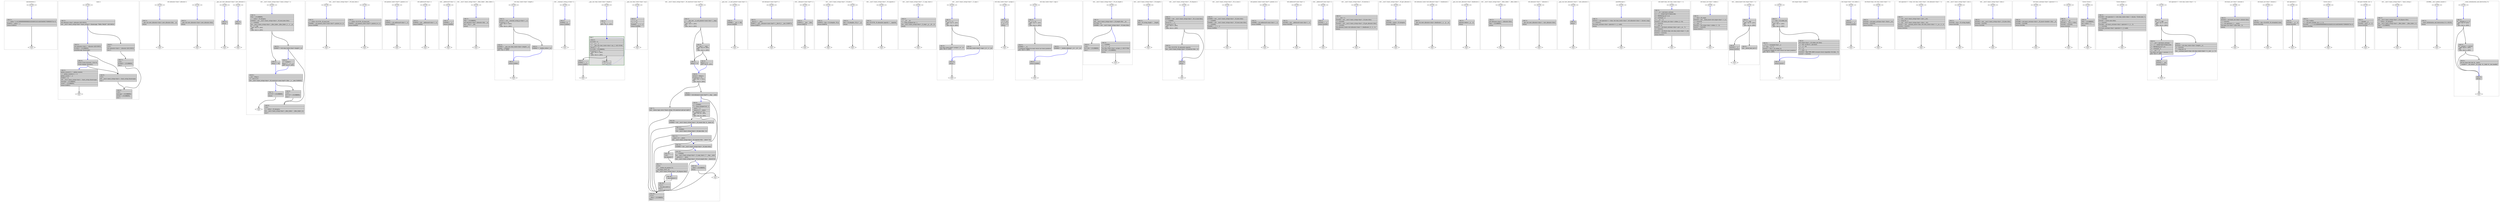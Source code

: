 digraph "test1_1.cpp.015t.cfg" {
overlap=false;
subgraph "cluster_calculateArea" {
	style="dashed";
	color="black";
	label="calculateArea ()";
	fn_2406_basic_block_0 [shape=Mdiamond,style=filled,fillcolor=white,label="ENTRY"];

	fn_2406_basic_block_1 [shape=Mdiamond,style=filled,fillcolor=white,label="EXIT"];

	fn_2406_basic_block_2 [shape=record,style=filled,fillcolor=lightgrey,label="{\<bb\ 2\>:\l\
|_1\ =\ radius\ *\ 3.14158999999999988261834005243144929409027099609375e+0;\l\
|D.60910\ =\ radius\ *\ _1;\l\
|return\ D.60910;\l\
}"];

	fn_2406_basic_block_0:s -> fn_2406_basic_block_2:n [style="solid,bold",color=blue,weight=100,constraint=true];
	fn_2406_basic_block_2:s -> fn_2406_basic_block_1:n [style="solid,bold",color=black,weight=10,constraint=true];
	fn_2406_basic_block_0:s -> fn_2406_basic_block_1:n [style="invis",constraint=true];
}
subgraph "cluster_main" {
	style="dashed";
	color="black";
	label="main ()";
	fn_2412_basic_block_0 [shape=Mdiamond,style=filled,fillcolor=white,label="ENTRY"];

	fn_2412_basic_block_1 [shape=Mdiamond,style=filled,fillcolor=white,label="EXIT"];

	fn_2412_basic_block_2 [shape=record,style=filled,fillcolor=lightgrey,label="{\<bb\ 2\>:\l\
|std::allocator\<char\>::allocator\ (&D.53653);\l\
|std::__cxx11::basic_string\<char\>::basic_string\<\>\ (&message,\ \"Hello,\ World!\",\ &D.53653);\l\
}"];

	fn_2412_basic_block_3 [shape=record,style=filled,fillcolor=lightgrey,label="{\<bb\ 3\>:\l\
|std::allocator\<char\>::~allocator\ (&D.53653);\l\
|D.53653\ =\ \{CLOBBER\};\l\
|printMessage\ (&message);\l\
}"];

	fn_2412_basic_block_4 [shape=record,style=filled,fillcolor=lightgrey,label="{\<bb\ 4\>:\l\
|Circle::Circle\ (&circle1,\ 5.0e+0);\l\
|Circle::display\ (&circle1);\l\
}"];

	fn_2412_basic_block_5 [shape=record,style=filled,fillcolor=lightgrey,label="{\<bb\ 5\>:\l\
|global_counter.0_1\ =\ global_counter;\l\
|_2\ =\ global_counter.0_1\ +\ 1;\l\
|global_counter\ =\ _2;\l\
|D.60912\ =\ 0;\l\
|std::__cxx11::basic_string\<char\>::~basic_string\ (&message);\l\
|message\ =\ \{CLOBBER\};\l\
|circle1\ =\ \{CLOBBER\};\l\
|return\ D.60912;\l\
}"];

	fn_2412_basic_block_6 [shape=record,style=filled,fillcolor=lightgrey,label="{\<bb\ 6\>:\l\
|\<L3\>:\l\
|std::allocator\<char\>::~allocator\ (&D.53653);\l\
|resx\ 3\l\
}"];

	fn_2412_basic_block_7 [shape=record,style=filled,fillcolor=lightgrey,label="{\<bb\ 7\>:\l\
|\<L4\>:\l\
|D.53653\ =\ \{CLOBBER\};\l\
|resx\ 2\l\
}"];

	fn_2412_basic_block_8 [shape=record,style=filled,fillcolor=lightgrey,label="{\<bb\ 8\>:\l\
|\<L5\>:\l\
|std::__cxx11::basic_string\<char\>::~basic_string\ (&message);\l\
|resx\ 7\l\
}"];

	fn_2412_basic_block_9 [shape=record,style=filled,fillcolor=lightgrey,label="{\<bb\ 9\>:\l\
|\<L6\>:\l\
|message\ =\ \{CLOBBER\};\l\
|circle1\ =\ \{CLOBBER\};\l\
|resx\ 1\l\
}"];

	fn_2412_basic_block_0:s -> fn_2412_basic_block_2:n [style="solid,bold",color=blue,weight=100,constraint=true];
	fn_2412_basic_block_2:s -> fn_2412_basic_block_6:n [style="solid,bold",color=black,weight=10,constraint=true];
	fn_2412_basic_block_2:s -> fn_2412_basic_block_3:n [style="solid,bold",color=blue,weight=100,constraint=true];
	fn_2412_basic_block_3:s -> fn_2412_basic_block_8:n [style="solid,bold",color=black,weight=10,constraint=true];
	fn_2412_basic_block_3:s -> fn_2412_basic_block_4:n [style="solid,bold",color=blue,weight=100,constraint=true];
	fn_2412_basic_block_4:s -> fn_2412_basic_block_8:n [style="solid,bold",color=black,weight=10,constraint=true];
	fn_2412_basic_block_4:s -> fn_2412_basic_block_5:n [style="solid,bold",color=blue,weight=100,constraint=true];
	fn_2412_basic_block_5:s -> fn_2412_basic_block_1:n [style="solid,bold",color=black,weight=10,constraint=true];
	fn_2412_basic_block_6:s -> fn_2412_basic_block_7:n [style="solid,bold",color=black,weight=10,constraint=true];
	fn_2412_basic_block_7:s -> fn_2412_basic_block_9:n [style="solid,bold",color=black,weight=10,constraint=true];
	fn_2412_basic_block_8:s -> fn_2412_basic_block_9:n [style="solid,bold",color=black,weight=10,constraint=true];
	fn_2412_basic_block_0:s -> fn_2412_basic_block_1:n [style="invis",constraint=true];
}
subgraph "cluster_std::allocator<char>::allocator" {
	style="dashed";
	color="black";
	label="std::allocator<char>::allocator ()";
	fn_2501_basic_block_0 [shape=Mdiamond,style=filled,fillcolor=white,label="ENTRY"];

	fn_2501_basic_block_1 [shape=Mdiamond,style=filled,fillcolor=white,label="EXIT"];

	fn_2501_basic_block_2 [shape=record,style=filled,fillcolor=lightgrey,label="{\<bb\ 2\>:\l\
|__gnu_cxx::new_allocator\<char\>::new_allocator\ (this);\l\
|return;\l\
}"];

	fn_2501_basic_block_0:s -> fn_2501_basic_block_2:n [style="solid,bold",color=blue,weight=100,constraint=true];
	fn_2501_basic_block_2:s -> fn_2501_basic_block_1:n [style="solid,bold",color=black,weight=10,constraint=true];
	fn_2501_basic_block_0:s -> fn_2501_basic_block_1:n [style="invis",constraint=true];
}
subgraph "cluster___gnu_cxx::new_allocator<char>::new_allocator" {
	style="dashed";
	color="black";
	label="__gnu_cxx::new_allocator<char>::new_allocator ()";
	fn_2721_basic_block_0 [shape=Mdiamond,style=filled,fillcolor=white,label="ENTRY"];

	fn_2721_basic_block_1 [shape=Mdiamond,style=filled,fillcolor=white,label="EXIT"];

	fn_2721_basic_block_2 [shape=record,style=filled,fillcolor=lightgrey,label="{\<bb\ 2\>:\l\
|return;\l\
}"];

	fn_2721_basic_block_0:s -> fn_2721_basic_block_2:n [style="solid,bold",color=blue,weight=100,constraint=true];
	fn_2721_basic_block_2:s -> fn_2721_basic_block_1:n [style="solid,bold",color=black,weight=10,constraint=true];
	fn_2721_basic_block_0:s -> fn_2721_basic_block_1:n [style="invis",constraint=true];
}
subgraph "cluster_std::__cxx11::basic_string<char>::basic_string<>" {
	style="dashed";
	color="black";
	label="std::__cxx11::basic_string<char>::basic_string<> ()";
	fn_2717_basic_block_0 [shape=Mdiamond,style=filled,fillcolor=white,label="ENTRY"];

	fn_2717_basic_block_1 [shape=Mdiamond,style=filled,fillcolor=white,label="EXIT"];

	fn_2717_basic_block_2 [shape=record,style=filled,fillcolor=lightgrey,label="{\<bb\ 2\>:\l\
|*this\ =\ \{CLOBBER\};\l\
|_1\ =\ &this-\>_M_dataplus;\l\
|D.60926\ =\ std::__cxx11::basic_string\<char\>::_M_local_data\ (this);\l\
|_2\ =\ D.60926;\l\
|std::__cxx11::basic_string\<char\>::_Alloc_hider::_Alloc_hider\ (_1,\ _2,\ __a);\l\
|if\ (__s\ !=\ 0B)\l\
\ \ goto\ \<bb\ 3\>;\ [INV]\l\
else\l\
\ \ goto\ \<bb\ 5\>;\ [INV]\l\
}"];

	fn_2717_basic_block_3 [shape=record,style=filled,fillcolor=lightgrey,label="{\<bb\ 3\>:\l\
|D.60927\ =\ std::char_traits\<char\>::length\ (__s);\l\
}"];

	fn_2717_basic_block_4 [shape=record,style=filled,fillcolor=lightgrey,label="{\<bb\ 4\>:\l\
|_3\ =\ D.60927;\l\
|iftmp.1\ =\ __s\ +\ _3;\l\
goto\ \<bb\ 6\>;\ [INV]\l\
}"];

	fn_2717_basic_block_5 [shape=record,style=filled,fillcolor=lightgrey,label="{\<bb\ 5\>:\l\
|iftmp.1\ =\ 1B;\l\
}"];

	fn_2717_basic_block_6 [shape=record,style=filled,fillcolor=lightgrey,label="{\<bb\ 6\>:\l\
|__end\ =\ iftmp.1;\l\
|_4\ =\ &D.57137;\l\
|std::__cxx11::basic_string\<char\>::_M_construct\<const\ char*\>\ (this,\ __s,\ __end,\ D.60925);\l\
}"];

	fn_2717_basic_block_7 [shape=record,style=filled,fillcolor=lightgrey,label="{\<bb\ 7\>:\l\
|D.57137\ =\ \{CLOBBER\};\l\
|return;\l\
}"];

	fn_2717_basic_block_8 [shape=record,style=filled,fillcolor=lightgrey,label="{\<bb\ 8\>:\l\
|\<L3\>:\l\
|D.57137\ =\ \{CLOBBER\};\l\
|resx\ 2\l\
}"];

	fn_2717_basic_block_9 [shape=record,style=filled,fillcolor=lightgrey,label="{\<bb\ 9\>:\l\
|\<L4\>:\l\
|_5\ =\ &this-\>_M_dataplus;\l\
|std::__cxx11::basic_string\<char\>::_Alloc_hider::~_Alloc_hider\ (_5);\l\
|resx\ 1\l\
}"];

	fn_2717_basic_block_0:s -> fn_2717_basic_block_2:n [style="solid,bold",color=blue,weight=100,constraint=true];
	fn_2717_basic_block_2:s -> fn_2717_basic_block_3:n [style="solid,bold",color=black,weight=10,constraint=true];
	fn_2717_basic_block_2:s -> fn_2717_basic_block_5:n [style="solid,bold",color=black,weight=10,constraint=true];
	fn_2717_basic_block_3:s -> fn_2717_basic_block_9:n [style="solid,bold",color=black,weight=10,constraint=true];
	fn_2717_basic_block_3:s -> fn_2717_basic_block_4:n [style="solid,bold",color=blue,weight=100,constraint=true];
	fn_2717_basic_block_4:s -> fn_2717_basic_block_6:n [style="solid,bold",color=blue,weight=100,constraint=true];
	fn_2717_basic_block_5:s -> fn_2717_basic_block_6:n [style="solid,bold",color=blue,weight=100,constraint=true];
	fn_2717_basic_block_6:s -> fn_2717_basic_block_8:n [style="solid,bold",color=black,weight=10,constraint=true];
	fn_2717_basic_block_6:s -> fn_2717_basic_block_7:n [style="solid,bold",color=blue,weight=100,constraint=true];
	fn_2717_basic_block_7:s -> fn_2717_basic_block_1:n [style="solid,bold",color=black,weight=10,constraint=true];
	fn_2717_basic_block_8:s -> fn_2717_basic_block_9:n [style="solid,bold",color=black,weight=10,constraint=true];
	fn_2717_basic_block_0:s -> fn_2717_basic_block_1:n [style="invis",constraint=true];
}
subgraph "cluster_std::__cxx11::basic_string<char>::_M_local_data" {
	style="dashed";
	color="black";
	label="std::__cxx11::basic_string<char>::_M_local_data ()";
	fn_2726_basic_block_0 [shape=Mdiamond,style=filled,fillcolor=white,label="ENTRY"];

	fn_2726_basic_block_1 [shape=Mdiamond,style=filled,fillcolor=white,label="EXIT"];

	fn_2726_basic_block_2 [shape=record,style=filled,fillcolor=lightgrey,label="{\<bb\ 2\>:\l\
|_1\ =\ &this-\>D.25705._M_local_buf;\l\
|D.60930\ =\ std::pointer_traits\<char*\>::pointer_to\ (_1);\l\
|return\ D.60930;\l\
}"];

	fn_2726_basic_block_0:s -> fn_2726_basic_block_2:n [style="solid,bold",color=blue,weight=100,constraint=true];
	fn_2726_basic_block_2:s -> fn_2726_basic_block_1:n [style="solid,bold",color=black,weight=10,constraint=true];
	fn_2726_basic_block_0:s -> fn_2726_basic_block_1:n [style="invis",constraint=true];
}
subgraph "cluster_std::pointer_traits<char*>::pointer_to" {
	style="dashed";
	color="black";
	label="std::pointer_traits<char*>::pointer_to ()";
	fn_2854_basic_block_0 [shape=Mdiamond,style=filled,fillcolor=white,label="ENTRY"];

	fn_2854_basic_block_1 [shape=Mdiamond,style=filled,fillcolor=white,label="EXIT"];

	fn_2854_basic_block_2 [shape=record,style=filled,fillcolor=lightgrey,label="{\<bb\ 2\>:\l\
|D.60932\ =\ std::addressof\<char\>\ (__r);\l\
|return\ D.60932;\l\
}"];

	fn_2854_basic_block_0:s -> fn_2854_basic_block_2:n [style="solid,bold",color=blue,weight=100,constraint=true];
	fn_2854_basic_block_2:s -> fn_2854_basic_block_1:n [style="solid,bold",color=black,weight=10,constraint=true];
	fn_2854_basic_block_0:s -> fn_2854_basic_block_1:n [style="invis",constraint=true];
}
subgraph "cluster_std::addressof<char>" {
	style="dashed";
	color="black";
	label="std::addressof<char> ()";
	fn_2855_basic_block_0 [shape=Mdiamond,style=filled,fillcolor=white,label="ENTRY"];

	fn_2855_basic_block_1 [shape=Mdiamond,style=filled,fillcolor=white,label="EXIT"];

	fn_2855_basic_block_2 [shape=record,style=filled,fillcolor=lightgrey,label="{\<bb\ 2\>:\l\
|D.60934\ =\ std::__addressof\<char\>\ (__r);\l\
|return\ D.60934;\l\
}"];

	fn_2855_basic_block_0:s -> fn_2855_basic_block_2:n [style="solid,bold",color=blue,weight=100,constraint=true];
	fn_2855_basic_block_2:s -> fn_2855_basic_block_1:n [style="solid,bold",color=black,weight=10,constraint=true];
	fn_2855_basic_block_0:s -> fn_2855_basic_block_1:n [style="invis",constraint=true];
}
subgraph "cluster_std::__addressof<char>" {
	style="dashed";
	color="black";
	label="std::__addressof<char> ()";
	fn_2856_basic_block_0 [shape=Mdiamond,style=filled,fillcolor=white,label="ENTRY"];

	fn_2856_basic_block_1 [shape=Mdiamond,style=filled,fillcolor=white,label="EXIT"];

	fn_2856_basic_block_2 [shape=record,style=filled,fillcolor=lightgrey,label="{\<bb\ 2\>:\l\
|D.60936\ =\ __r;\l\
|return\ D.60936;\l\
}"];

	fn_2856_basic_block_0:s -> fn_2856_basic_block_2:n [style="solid,bold",color=blue,weight=100,constraint=true];
	fn_2856_basic_block_2:s -> fn_2856_basic_block_1:n [style="solid,bold",color=black,weight=10,constraint=true];
	fn_2856_basic_block_0:s -> fn_2856_basic_block_1:n [style="invis",constraint=true];
}
subgraph "cluster_std::__cxx11::basic_string<char>::_Alloc_hider::_Alloc_hider" {
	style="dashed";
	color="black";
	label="std::__cxx11::basic_string<char>::_Alloc_hider::_Alloc_hider ()";
	fn_2728_basic_block_0 [shape=Mdiamond,style=filled,fillcolor=white,label="ENTRY"];

	fn_2728_basic_block_1 [shape=Mdiamond,style=filled,fillcolor=white,label="EXIT"];

	fn_2728_basic_block_2 [shape=record,style=filled,fillcolor=lightgrey,label="{\<bb\ 2\>:\l\
|*this\ =\ \{CLOBBER\};\l\
|std::allocator\<char\>::allocator\ (this,\ __a);\l\
|this-\>_M_p\ =\ __dat;\l\
|return;\l\
}"];

	fn_2728_basic_block_0:s -> fn_2728_basic_block_2:n [style="solid,bold",color=blue,weight=100,constraint=true];
	fn_2728_basic_block_2:s -> fn_2728_basic_block_1:n [style="solid,bold",color=black,weight=10,constraint=true];
	fn_2728_basic_block_0:s -> fn_2728_basic_block_1:n [style="invis",constraint=true];
}
subgraph "cluster_std::allocator<char>::allocator" {
	style="dashed";
	color="black";
	label="std::allocator<char>::allocator ()";
	fn_2858_basic_block_0 [shape=Mdiamond,style=filled,fillcolor=white,label="ENTRY"];

	fn_2858_basic_block_1 [shape=Mdiamond,style=filled,fillcolor=white,label="EXIT"];

	fn_2858_basic_block_2 [shape=record,style=filled,fillcolor=lightgrey,label="{\<bb\ 2\>:\l\
|__gnu_cxx::new_allocator\<char\>::new_allocator\ (this,\ __a);\l\
|return;\l\
}"];

	fn_2858_basic_block_0:s -> fn_2858_basic_block_2:n [style="solid,bold",color=blue,weight=100,constraint=true];
	fn_2858_basic_block_2:s -> fn_2858_basic_block_1:n [style="solid,bold",color=black,weight=10,constraint=true];
	fn_2858_basic_block_0:s -> fn_2858_basic_block_1:n [style="invis",constraint=true];
}
subgraph "cluster___gnu_cxx::new_allocator<char>::new_allocator" {
	style="dashed";
	color="black";
	label="__gnu_cxx::new_allocator<char>::new_allocator ()";
	fn_2929_basic_block_0 [shape=Mdiamond,style=filled,fillcolor=white,label="ENTRY"];

	fn_2929_basic_block_1 [shape=Mdiamond,style=filled,fillcolor=white,label="EXIT"];

	fn_2929_basic_block_2 [shape=record,style=filled,fillcolor=lightgrey,label="{\<bb\ 2\>:\l\
|return;\l\
}"];

	fn_2929_basic_block_0:s -> fn_2929_basic_block_2:n [style="solid,bold",color=blue,weight=100,constraint=true];
	fn_2929_basic_block_2:s -> fn_2929_basic_block_1:n [style="solid,bold",color=black,weight=10,constraint=true];
	fn_2929_basic_block_0:s -> fn_2929_basic_block_1:n [style="invis",constraint=true];
}
subgraph "cluster_std::char_traits<char>::length" {
	style="dashed";
	color="black";
	label="std::char_traits<char>::length ()";
	fn_476_basic_block_0 [shape=Mdiamond,style=filled,fillcolor=white,label="ENTRY"];

	fn_476_basic_block_1 [shape=Mdiamond,style=filled,fillcolor=white,label="EXIT"];

	fn_476_basic_block_2 [shape=record,style=filled,fillcolor=lightgrey,label="{\<bb\ 2\>:\l\
|retval.2\ =\ std::__constant_string_p\<char\>\ (__s);\l\
|if\ (retval.2\ !=\ 0)\l\
\ \ goto\ \<bb\ 3\>;\ [INV]\l\
else\l\
\ \ goto\ \<bb\ 4\>;\ [INV]\l\
}"];

	fn_476_basic_block_3 [shape=record,style=filled,fillcolor=lightgrey,label="{\<bb\ 3\>:\l\
|D.60943\ =\ __gnu_cxx::char_traits\<char\>::length\ (__s);\l\
|D.60941\ =\ D.60943;\l\
goto\ \<bb\ 5\>;\ [INV]\l\
}"];

	fn_476_basic_block_4 [shape=record,style=filled,fillcolor=lightgrey,label="{\<bb\ 4\>:\l\
|D.60941\ =\ __builtin_strlen\ (__s);\l\
}"];

	fn_476_basic_block_5 [shape=record,style=filled,fillcolor=lightgrey,label="{\<bb\ 5\>:\l\
|return\ D.60941;\l\
}"];

	fn_476_basic_block_0:s -> fn_476_basic_block_2:n [style="solid,bold",color=blue,weight=100,constraint=true];
	fn_476_basic_block_2:s -> fn_476_basic_block_3:n [style="solid,bold",color=black,weight=10,constraint=true];
	fn_476_basic_block_2:s -> fn_476_basic_block_4:n [style="solid,bold",color=black,weight=10,constraint=true];
	fn_476_basic_block_3:s -> fn_476_basic_block_5:n [style="solid,bold",color=blue,weight=100,constraint=true];
	fn_476_basic_block_4:s -> fn_476_basic_block_5:n [style="solid,bold",color=blue,weight=100,constraint=true];
	fn_476_basic_block_5:s -> fn_476_basic_block_1:n [style="solid,bold",color=black,weight=10,constraint=true];
	fn_476_basic_block_0:s -> fn_476_basic_block_1:n [style="invis",constraint=true];
}
subgraph "cluster_std::__constant_string_p<char>" {
	style="dashed";
	color="black";
	label="std::__constant_string_p<char> ()";
	fn_477_basic_block_0 [shape=Mdiamond,style=filled,fillcolor=white,label="ENTRY"];

	fn_477_basic_block_1 [shape=Mdiamond,style=filled,fillcolor=white,label="EXIT"];

	fn_477_basic_block_2 [shape=record,style=filled,fillcolor=lightgrey,label="{\<bb\ 2\>:\l\
|D.60944\ =\ 0;\l\
|return\ D.60944;\l\
}"];

	fn_477_basic_block_0:s -> fn_477_basic_block_2:n [style="solid,bold",color=blue,weight=100,constraint=true];
	fn_477_basic_block_2:s -> fn_477_basic_block_1:n [style="solid,bold",color=black,weight=10,constraint=true];
	fn_477_basic_block_0:s -> fn_477_basic_block_1:n [style="invis",constraint=true];
}
subgraph "cluster___gnu_cxx::char_traits<char>::length" {
	style="dashed";
	color="black";
	label="__gnu_cxx::char_traits<char>::length ()";
	subgraph cluster_478_1 {
	style="filled";
	color="darkgreen";
	fillcolor="grey88";
	label="loop 1";
	labeljust=l;
	penwidth=2;
	fn_478_basic_block_4 [shape=record,style=filled,fillcolor=lightgrey,label="{\<bb\ 4\>:\l\
|D.13538\ =\ 0;\l\
|_1\ =\ __p\ +\ __i;\l\
|_2\ =\ __gnu_cxx::char_traits\<char\>::eq\ (_1,\ &D.13538);\l\
|retval.3\ =\ ~_2;\l\
|D.13538\ =\ \{CLOBBER\};\l\
|if\ (retval.3\ !=\ 0)\l\
\ \ goto\ \<bb\ 3\>;\ [INV]\l\
else\l\
\ \ goto\ \<bb\ 5\>;\ [INV]\l\
}"];

	fn_478_basic_block_3 [shape=record,style=filled,fillcolor=lightgrey,label="{\<bb\ 3\>:\l\
|__i\ =\ __i\ +\ 1;\l\
}"];

	}
	fn_478_basic_block_0 [shape=Mdiamond,style=filled,fillcolor=white,label="ENTRY"];

	fn_478_basic_block_1 [shape=Mdiamond,style=filled,fillcolor=white,label="EXIT"];

	fn_478_basic_block_2 [shape=record,style=filled,fillcolor=lightgrey,label="{\<bb\ 2\>:\l\
|__i\ =\ 0;\l\
goto\ \<bb\ 4\>;\ [INV]\l\
}"];

	fn_478_basic_block_5 [shape=record,style=filled,fillcolor=lightgrey,label="{\<bb\ 5\>:\l\
|D.60947\ =\ __i;\l\
|return\ D.60947;\l\
}"];

	fn_478_basic_block_0:s -> fn_478_basic_block_2:n [style="solid,bold",color=blue,weight=100,constraint=true];
	fn_478_basic_block_2:s -> fn_478_basic_block_4:n [style="solid,bold",color=blue,weight=100,constraint=true];
	fn_478_basic_block_3:s -> fn_478_basic_block_4:n [style="dotted,bold",color=blue,weight=10,constraint=false];
	fn_478_basic_block_4:s -> fn_478_basic_block_3:n [style="solid,bold",color=black,weight=10,constraint=true];
	fn_478_basic_block_4:s -> fn_478_basic_block_5:n [style="solid,bold",color=black,weight=10,constraint=true];
	fn_478_basic_block_5:s -> fn_478_basic_block_1:n [style="solid,bold",color=black,weight=10,constraint=true];
	fn_478_basic_block_0:s -> fn_478_basic_block_1:n [style="invis",constraint=true];
}
subgraph "cluster___gnu_cxx::char_traits<char>::eq" {
	style="dashed";
	color="black";
	label="__gnu_cxx::char_traits<char>::eq ()";
	fn_479_basic_block_0 [shape=Mdiamond,style=filled,fillcolor=white,label="ENTRY"];

	fn_479_basic_block_1 [shape=Mdiamond,style=filled,fillcolor=white,label="EXIT"];

	fn_479_basic_block_2 [shape=record,style=filled,fillcolor=lightgrey,label="{\<bb\ 2\>:\l\
|_1\ =\ *__c1;\l\
|_2\ =\ *__c2;\l\
|D.60949\ =\ _1\ ==\ _2;\l\
|return\ D.60949;\l\
}"];

	fn_479_basic_block_0:s -> fn_479_basic_block_2:n [style="solid,bold",color=blue,weight=100,constraint=true];
	fn_479_basic_block_2:s -> fn_479_basic_block_1:n [style="solid,bold",color=black,weight=10,constraint=true];
	fn_479_basic_block_0:s -> fn_479_basic_block_1:n [style="invis",constraint=true];
}
subgraph "cluster_std::__cxx11::basic_string<char>::_M_construct<const char*>" {
	style="dashed";
	color="black";
	label="std::__cxx11::basic_string<char>::_M_construct<const char*> ()";
	fn_2850_basic_block_0 [shape=Mdiamond,style=filled,fillcolor=white,label="ENTRY"];

	fn_2850_basic_block_1 [shape=Mdiamond,style=filled,fillcolor=white,label="EXIT"];

	fn_2850_basic_block_2 [shape=record,style=filled,fillcolor=lightgrey,label="{\<bb\ 2\>:\l\
|_1\ =\ __gnu_cxx::__is_null_pointer\<const\ char\>\ (__beg);\l\
|if\ (_1\ !=\ 0)\l\
\ \ goto\ \<bb\ 3\>;\ [INV]\l\
else\l\
\ \ goto\ \<bb\ 5\>;\ [INV]\l\
}"];

	fn_2850_basic_block_3 [shape=record,style=filled,fillcolor=lightgrey,label="{\<bb\ 3\>:\l\
|if\ (__beg\ !=\ __end)\l\
\ \ goto\ \<bb\ 4\>;\ [INV]\l\
else\l\
\ \ goto\ \<bb\ 5\>;\ [INV]\l\
}"];

	fn_2850_basic_block_4 [shape=record,style=filled,fillcolor=lightgrey,label="{\<bb\ 4\>:\l\
|iftmp.5\ =\ 1;\l\
goto\ \<bb\ 6\>;\ [INV]\l\
}"];

	fn_2850_basic_block_5 [shape=record,style=filled,fillcolor=lightgrey,label="{\<bb\ 5\>:\l\
|iftmp.5\ =\ 0;\l\
}"];

	fn_2850_basic_block_6 [shape=record,style=filled,fillcolor=lightgrey,label="{\<bb\ 6\>:\l\
|retval.4\ =\ iftmp.5;\l\
|if\ (retval.4\ !=\ 0)\l\
\ \ goto\ \<bb\ 7\>;\ [INV]\l\
else\l\
\ \ goto\ \<bb\ 8\>;\ [INV]\l\
}"];

	fn_2850_basic_block_7 [shape=record,style=filled,fillcolor=lightgrey,label="{\<bb\ 7\>:\l\
|std::__throw_logic_error\ (\"basic_string::_M_construct\ null\ not\ valid\");\l\
}"];

	fn_2850_basic_block_8 [shape=record,style=filled,fillcolor=lightgrey,label="{\<bb\ 8\>:\l\
|D.60962\ =\ std::distance\<const\ char*\>\ (__beg,\ __end);\l\
}"];

	fn_2850_basic_block_9 [shape=record,style=filled,fillcolor=lightgrey,label="{\<bb\ 9\>:\l\
|_2\ =\ D.60962;\l\
|_3\ =\ (long\ unsigned\ int)\ _2;\l\
|__dnew\ =\ _3;\l\
|__dnew.6_4\ =\ __dnew;\l\
|if\ (__dnew.6_4\ \>\ 15)\l\
\ \ goto\ \<bb\ 10\>;\ [INV]\l\
else\l\
\ \ goto\ \<bb\ 13\>;\ [INV]\l\
}"];

	fn_2850_basic_block_10 [shape=record,style=filled,fillcolor=lightgrey,label="{\<bb\ 10\>:\l\
|D.60963\ =\ std::__cxx11::basic_string\<char\>::_M_create\ (this,\ &__dnew,\ 0);\l\
}"];

	fn_2850_basic_block_11 [shape=record,style=filled,fillcolor=lightgrey,label="{\<bb\ 11\>:\l\
|_5\ =\ D.60963;\l\
|std::__cxx11::basic_string\<char\>::_M_data\ (this,\ _5);\l\
}"];

	fn_2850_basic_block_12 [shape=record,style=filled,fillcolor=lightgrey,label="{\<bb\ 12\>:\l\
|__dnew.7_6\ =\ __dnew;\l\
|std::__cxx11::basic_string\<char\>::_M_capacity\ (this,\ __dnew.7_6);\l\
}"];

	fn_2850_basic_block_13 [shape=record,style=filled,fillcolor=lightgrey,label="{\<bb\ 13\>:\l\
|D.60964\ =\ std::__cxx11::basic_string\<char\>::_M_data\ (this);\l\
}"];

	fn_2850_basic_block_14 [shape=record,style=filled,fillcolor=lightgrey,label="{\<bb\ 14\>:\l\
|_7\ =\ D.60964;\l\
|std::__cxx11::basic_string\<char\>::_S_copy_chars\ (_7,\ __beg,\ __end);\l\
|__dnew.8_9\ =\ __dnew;\l\
|std::__cxx11::basic_string\<char\>::_M_set_length\ (this,\ __dnew.8_9);\l\
}"];

	fn_2850_basic_block_15 [shape=record,style=filled,fillcolor=lightgrey,label="{\<bb\ 15\>:\l\
|__dnew\ =\ \{CLOBBER\};\l\
|return;\l\
}"];

	fn_2850_basic_block_16 [shape=record,style=filled,fillcolor=lightgrey,label="{\<bb\ 16\>:\l\
|\<L9\>:\l\
|eh_dispatch\ 2\l\
}"];

	fn_2850_basic_block_17 [shape=record,style=filled,fillcolor=lightgrey,label="{\<bb\ 17\>:\l\
|\<L10\>:\l\
|_8\ =\ __builtin_eh_pointer\ (2);\l\
|__cxa_begin_catch\ (_8);\l\
|std::__cxx11::basic_string\<char\>::_M_dispose\ (this);\l\
}"];

	fn_2850_basic_block_18 [shape=record,style=filled,fillcolor=lightgrey,label="{\<bb\ 18\>:\l\
|__cxa_rethrow\ ();\l\
}"];

	fn_2850_basic_block_19 [shape=record,style=filled,fillcolor=lightgrey,label="{\<bb\ 19\>:\l\
|\<L11\>:\l\
|__cxa_end_catch\ ();\l\
|resx\ 3\l\
}"];

	fn_2850_basic_block_20 [shape=record,style=filled,fillcolor=lightgrey,label="{\<bb\ 20\>:\l\
|\<L12\>:\l\
|__dnew\ =\ \{CLOBBER\};\l\
|resx\ 1\l\
}"];

	fn_2850_basic_block_0:s -> fn_2850_basic_block_2:n [style="solid,bold",color=blue,weight=100,constraint=true];
	fn_2850_basic_block_2:s -> fn_2850_basic_block_3:n [style="solid,bold",color=black,weight=10,constraint=true];
	fn_2850_basic_block_2:s -> fn_2850_basic_block_5:n [style="solid,bold",color=black,weight=10,constraint=true];
	fn_2850_basic_block_3:s -> fn_2850_basic_block_4:n [style="solid,bold",color=black,weight=10,constraint=true];
	fn_2850_basic_block_3:s -> fn_2850_basic_block_5:n [style="solid,bold",color=black,weight=10,constraint=true];
	fn_2850_basic_block_4:s -> fn_2850_basic_block_6:n [style="solid,bold",color=blue,weight=100,constraint=true];
	fn_2850_basic_block_5:s -> fn_2850_basic_block_6:n [style="solid,bold",color=blue,weight=100,constraint=true];
	fn_2850_basic_block_6:s -> fn_2850_basic_block_7:n [style="solid,bold",color=black,weight=10,constraint=true];
	fn_2850_basic_block_6:s -> fn_2850_basic_block_8:n [style="solid,bold",color=black,weight=10,constraint=true];
	fn_2850_basic_block_7:s -> fn_2850_basic_block_20:n [style="solid,bold",color=black,weight=10,constraint=true];
	fn_2850_basic_block_8:s -> fn_2850_basic_block_20:n [style="solid,bold",color=black,weight=10,constraint=true];
	fn_2850_basic_block_8:s -> fn_2850_basic_block_9:n [style="solid,bold",color=blue,weight=100,constraint=true];
	fn_2850_basic_block_9:s -> fn_2850_basic_block_10:n [style="solid,bold",color=black,weight=10,constraint=true];
	fn_2850_basic_block_9:s -> fn_2850_basic_block_13:n [style="solid,bold",color=black,weight=10,constraint=true];
	fn_2850_basic_block_10:s -> fn_2850_basic_block_20:n [style="solid,bold",color=black,weight=10,constraint=true];
	fn_2850_basic_block_10:s -> fn_2850_basic_block_11:n [style="solid,bold",color=blue,weight=100,constraint=true];
	fn_2850_basic_block_11:s -> fn_2850_basic_block_20:n [style="solid,bold",color=black,weight=10,constraint=true];
	fn_2850_basic_block_11:s -> fn_2850_basic_block_12:n [style="solid,bold",color=blue,weight=100,constraint=true];
	fn_2850_basic_block_12:s -> fn_2850_basic_block_20:n [style="solid,bold",color=black,weight=10,constraint=true];
	fn_2850_basic_block_12:s -> fn_2850_basic_block_13:n [style="solid,bold",color=blue,weight=100,constraint=true];
	fn_2850_basic_block_13:s -> fn_2850_basic_block_16:n [style="solid,bold",color=black,weight=10,constraint=true];
	fn_2850_basic_block_13:s -> fn_2850_basic_block_14:n [style="solid,bold",color=blue,weight=100,constraint=true];
	fn_2850_basic_block_14:s -> fn_2850_basic_block_20:n [style="solid,bold",color=black,weight=10,constraint=true];
	fn_2850_basic_block_14:s -> fn_2850_basic_block_15:n [style="solid,bold",color=blue,weight=100,constraint=true];
	fn_2850_basic_block_15:s -> fn_2850_basic_block_1:n [style="solid,bold",color=black,weight=10,constraint=true];
	fn_2850_basic_block_16:s -> fn_2850_basic_block_17:n [style="solid,bold",color=black,weight=10,constraint=true];
	fn_2850_basic_block_17:s -> fn_2850_basic_block_19:n [style="solid,bold",color=black,weight=10,constraint=true];
	fn_2850_basic_block_17:s -> fn_2850_basic_block_18:n [style="solid,bold",color=blue,weight=100,constraint=true];
	fn_2850_basic_block_18:s -> fn_2850_basic_block_19:n [style="solid,bold",color=black,weight=10,constraint=true];
	fn_2850_basic_block_19:s -> fn_2850_basic_block_20:n [style="solid,bold",color=black,weight=10,constraint=true];
	fn_2850_basic_block_0:s -> fn_2850_basic_block_1:n [style="invis",constraint=true];
}
subgraph "cluster___gnu_cxx::__is_null_pointer<const char>" {
	style="dashed";
	color="black";
	label="__gnu_cxx::__is_null_pointer<const char> ()";
	fn_2926_basic_block_0 [shape=Mdiamond,style=filled,fillcolor=white,label="ENTRY"];

	fn_2926_basic_block_1 [shape=Mdiamond,style=filled,fillcolor=white,label="EXIT"];

	fn_2926_basic_block_2 [shape=record,style=filled,fillcolor=lightgrey,label="{\<bb\ 2\>:\l\
|D.60969\ =\ __ptr\ ==\ 0B;\l\
|return\ D.60969;\l\
}"];

	fn_2926_basic_block_0:s -> fn_2926_basic_block_2:n [style="solid,bold",color=blue,weight=100,constraint=true];
	fn_2926_basic_block_2:s -> fn_2926_basic_block_1:n [style="solid,bold",color=black,weight=10,constraint=true];
	fn_2926_basic_block_0:s -> fn_2926_basic_block_1:n [style="invis",constraint=true];
}
subgraph "cluster_std::distance<const char*>" {
	style="dashed";
	color="black";
	label="std::distance<const char*> ()";
	fn_2851_basic_block_0 [shape=Mdiamond,style=filled,fillcolor=white,label="ENTRY"];

	fn_2851_basic_block_1 [shape=Mdiamond,style=filled,fillcolor=white,label="EXIT"];

	fn_2851_basic_block_2 [shape=record,style=filled,fillcolor=lightgrey,label="{\<bb\ 2\>:\l\
|__first.9_1\ =\ __first;\l\
|D.60971\ =\ std::__distance\<const\ char*\>\ (__first.9_1,\ __last,\ D.60972);\l\
|return\ D.60971;\l\
}"];

	fn_2851_basic_block_0:s -> fn_2851_basic_block_2:n [style="solid,bold",color=blue,weight=100,constraint=true];
	fn_2851_basic_block_2:s -> fn_2851_basic_block_1:n [style="solid,bold",color=black,weight=10,constraint=true];
	fn_2851_basic_block_0:s -> fn_2851_basic_block_1:n [style="invis",constraint=true];
}
subgraph "cluster_std::__distance<const char*>" {
	style="dashed";
	color="black";
	label="std::__distance<const char*> ()";
	fn_2853_basic_block_0 [shape=Mdiamond,style=filled,fillcolor=white,label="ENTRY"];

	fn_2853_basic_block_1 [shape=Mdiamond,style=filled,fillcolor=white,label="EXIT"];

	fn_2853_basic_block_2 [shape=record,style=filled,fillcolor=lightgrey,label="{\<bb\ 2\>:\l\
|D.60974\ =\ __last\ -\ __first;\l\
|return\ D.60974;\l\
}"];

	fn_2853_basic_block_0:s -> fn_2853_basic_block_2:n [style="solid,bold",color=blue,weight=100,constraint=true];
	fn_2853_basic_block_2:s -> fn_2853_basic_block_1:n [style="solid,bold",color=black,weight=10,constraint=true];
	fn_2853_basic_block_0:s -> fn_2853_basic_block_1:n [style="invis",constraint=true];
}
subgraph "cluster_std::__cxx11::basic_string<char>::_M_data" {
	style="dashed";
	color="black";
	label="std::__cxx11::basic_string<char>::_M_data ()";
	fn_2737_basic_block_0 [shape=Mdiamond,style=filled,fillcolor=white,label="ENTRY"];

	fn_2737_basic_block_1 [shape=Mdiamond,style=filled,fillcolor=white,label="EXIT"];

	fn_2737_basic_block_2 [shape=record,style=filled,fillcolor=lightgrey,label="{\<bb\ 2\>:\l\
|this-\>_M_dataplus._M_p\ =\ __p;\l\
|return;\l\
}"];

	fn_2737_basic_block_0:s -> fn_2737_basic_block_2:n [style="solid,bold",color=blue,weight=100,constraint=true];
	fn_2737_basic_block_2:s -> fn_2737_basic_block_1:n [style="solid,bold",color=black,weight=10,constraint=true];
	fn_2737_basic_block_0:s -> fn_2737_basic_block_1:n [style="invis",constraint=true];
}
subgraph "cluster_std::__cxx11::basic_string<char>::_M_capacity" {
	style="dashed";
	color="black";
	label="std::__cxx11::basic_string<char>::_M_capacity ()";
	fn_2738_basic_block_0 [shape=Mdiamond,style=filled,fillcolor=white,label="ENTRY"];

	fn_2738_basic_block_1 [shape=Mdiamond,style=filled,fillcolor=white,label="EXIT"];

	fn_2738_basic_block_2 [shape=record,style=filled,fillcolor=lightgrey,label="{\<bb\ 2\>:\l\
|this-\>D.25705._M_allocated_capacity\ =\ __capacity;\l\
|return;\l\
}"];

	fn_2738_basic_block_0:s -> fn_2738_basic_block_2:n [style="solid,bold",color=blue,weight=100,constraint=true];
	fn_2738_basic_block_2:s -> fn_2738_basic_block_1:n [style="solid,bold",color=black,weight=10,constraint=true];
	fn_2738_basic_block_0:s -> fn_2738_basic_block_1:n [style="invis",constraint=true];
}
subgraph "cluster_std::__cxx11::basic_string<char>::_M_data" {
	style="dashed";
	color="black";
	label="std::__cxx11::basic_string<char>::_M_data ()";
	fn_2719_basic_block_0 [shape=Mdiamond,style=filled,fillcolor=white,label="ENTRY"];

	fn_2719_basic_block_1 [shape=Mdiamond,style=filled,fillcolor=white,label="EXIT"];

	fn_2719_basic_block_2 [shape=record,style=filled,fillcolor=lightgrey,label="{\<bb\ 2\>:\l\
|D.60976\ =\ this-\>_M_dataplus._M_p;\l\
|return\ D.60976;\l\
}"];

	fn_2719_basic_block_0:s -> fn_2719_basic_block_2:n [style="solid,bold",color=blue,weight=100,constraint=true];
	fn_2719_basic_block_2:s -> fn_2719_basic_block_1:n [style="solid,bold",color=black,weight=10,constraint=true];
	fn_2719_basic_block_0:s -> fn_2719_basic_block_1:n [style="invis",constraint=true];
}
subgraph "cluster_std::__cxx11::basic_string<char>::_S_copy_chars" {
	style="dashed";
	color="black";
	label="std::__cxx11::basic_string<char>::_S_copy_chars ()";
	fn_2927_basic_block_0 [shape=Mdiamond,style=filled,fillcolor=white,label="ENTRY"];

	fn_2927_basic_block_1 [shape=Mdiamond,style=filled,fillcolor=white,label="EXIT"];

	fn_2927_basic_block_2 [shape=record,style=filled,fillcolor=lightgrey,label="{\<bb\ 2\>:\l\
|_1\ =\ __k2\ -\ __k1;\l\
|_2\ =\ (long\ unsigned\ int)\ _1;\l\
|std::__cxx11::basic_string\<char\>::_S_copy\ (__p,\ __k1,\ _2);\l\
|return;\l\
}"];

	fn_2927_basic_block_0:s -> fn_2927_basic_block_2:n [style="solid,bold",color=blue,weight=100,constraint=true];
	fn_2927_basic_block_2:s -> fn_2927_basic_block_1:n [style="solid,bold",color=black,weight=10,constraint=true];
	fn_2927_basic_block_0:s -> fn_2927_basic_block_1:n [style="invis",constraint=true];
}
subgraph "cluster_std::__cxx11::basic_string<char>::_S_copy" {
	style="dashed";
	color="black";
	label="std::__cxx11::basic_string<char>::_S_copy ()";
	fn_2985_basic_block_0 [shape=Mdiamond,style=filled,fillcolor=white,label="ENTRY"];

	fn_2985_basic_block_1 [shape=Mdiamond,style=filled,fillcolor=white,label="EXIT"];

	fn_2985_basic_block_2 [shape=record,style=filled,fillcolor=lightgrey,label="{\<bb\ 2\>:\l\
|if\ (__n\ ==\ 1)\l\
\ \ goto\ \<bb\ 3\>;\ [INV]\l\
else\l\
\ \ goto\ \<bb\ 4\>;\ [INV]\l\
}"];

	fn_2985_basic_block_3 [shape=record,style=filled,fillcolor=lightgrey,label="{\<bb\ 3\>:\l\
|std::char_traits\<char\>::assign\ (__d,\ __s);\l\
goto\ \<bb\ 5\>;\ [INV]\l\
}"];

	fn_2985_basic_block_4 [shape=record,style=filled,fillcolor=lightgrey,label="{\<bb\ 4\>:\l\
|std::char_traits\<char\>::copy\ (__d,\ __s,\ __n);\l\
}"];

	fn_2985_basic_block_5 [shape=record,style=filled,fillcolor=lightgrey,label="{\<bb\ 5\>:\l\
|return;\l\
}"];

	fn_2985_basic_block_0:s -> fn_2985_basic_block_2:n [style="solid,bold",color=blue,weight=100,constraint=true];
	fn_2985_basic_block_2:s -> fn_2985_basic_block_3:n [style="solid,bold",color=black,weight=10,constraint=true];
	fn_2985_basic_block_2:s -> fn_2985_basic_block_4:n [style="solid,bold",color=black,weight=10,constraint=true];
	fn_2985_basic_block_3:s -> fn_2985_basic_block_5:n [style="solid,bold",color=blue,weight=100,constraint=true];
	fn_2985_basic_block_4:s -> fn_2985_basic_block_5:n [style="solid,bold",color=blue,weight=100,constraint=true];
	fn_2985_basic_block_5:s -> fn_2985_basic_block_1:n [style="solid,bold",color=black,weight=10,constraint=true];
	fn_2985_basic_block_0:s -> fn_2985_basic_block_1:n [style="invis",constraint=true];
}
subgraph "cluster_std::char_traits<char>::assign" {
	style="dashed";
	color="black";
	label="std::char_traits<char>::assign ()";
	fn_471_basic_block_0 [shape=Mdiamond,style=filled,fillcolor=white,label="ENTRY"];

	fn_471_basic_block_1 [shape=Mdiamond,style=filled,fillcolor=white,label="EXIT"];

	fn_471_basic_block_2 [shape=record,style=filled,fillcolor=lightgrey,label="{\<bb\ 2\>:\l\
|_1\ =\ *__c2;\l\
|*__c1\ =\ _1;\l\
|return;\l\
}"];

	fn_471_basic_block_0:s -> fn_471_basic_block_2:n [style="solid,bold",color=blue,weight=100,constraint=true];
	fn_471_basic_block_2:s -> fn_471_basic_block_1:n [style="solid,bold",color=black,weight=10,constraint=true];
	fn_471_basic_block_0:s -> fn_471_basic_block_1:n [style="invis",constraint=true];
}
subgraph "cluster_std::char_traits<char>::copy" {
	style="dashed";
	color="black";
	label="std::char_traits<char>::copy ()";
	fn_483_basic_block_0 [shape=Mdiamond,style=filled,fillcolor=white,label="ENTRY"];

	fn_483_basic_block_1 [shape=Mdiamond,style=filled,fillcolor=white,label="EXIT"];

	fn_483_basic_block_2 [shape=record,style=filled,fillcolor=lightgrey,label="{\<bb\ 2\>:\l\
|if\ (__n\ ==\ 0)\l\
\ \ goto\ \<bb\ 3\>;\ [INV]\l\
else\l\
\ \ goto\ \<bb\ 4\>;\ [INV]\l\
}"];

	fn_483_basic_block_3 [shape=record,style=filled,fillcolor=lightgrey,label="{\<bb\ 3\>:\l\
|D.60983\ =\ __s1;\l\
|//\ predicted\ unlikely\ by\ early\ return\ (on\ trees)\ predictor.\l\
goto\ \<bb\ 5\>;\ [INV]\l\
}"];

	fn_483_basic_block_4 [shape=record,style=filled,fillcolor=lightgrey,label="{\<bb\ 4\>:\l\
|D.60983\ =\ __builtin_memcpy\ (__s1,\ __s2,\ __n);\l\
}"];

	fn_483_basic_block_5 [shape=record,style=filled,fillcolor=lightgrey,label="{\<bb\ 5\>:\l\
|return\ D.60983;\l\
}"];

	fn_483_basic_block_0:s -> fn_483_basic_block_2:n [style="solid,bold",color=blue,weight=100,constraint=true];
	fn_483_basic_block_2:s -> fn_483_basic_block_3:n [style="solid,bold",color=black,weight=10,constraint=true];
	fn_483_basic_block_2:s -> fn_483_basic_block_4:n [style="solid,bold",color=black,weight=10,constraint=true];
	fn_483_basic_block_3:s -> fn_483_basic_block_5:n [style="solid,bold",color=blue,weight=100,constraint=true];
	fn_483_basic_block_4:s -> fn_483_basic_block_5:n [style="solid,bold",color=blue,weight=100,constraint=true];
	fn_483_basic_block_5:s -> fn_483_basic_block_1:n [style="solid,bold",color=black,weight=10,constraint=true];
	fn_483_basic_block_0:s -> fn_483_basic_block_1:n [style="invis",constraint=true];
}
subgraph "cluster_std::__cxx11::basic_string<char>::_M_set_length" {
	style="dashed";
	color="black";
	label="std::__cxx11::basic_string<char>::_M_set_length ()";
	fn_2740_basic_block_0 [shape=Mdiamond,style=filled,fillcolor=white,label="ENTRY"];

	fn_2740_basic_block_1 [shape=Mdiamond,style=filled,fillcolor=white,label="EXIT"];

	fn_2740_basic_block_2 [shape=record,style=filled,fillcolor=lightgrey,label="{\<bb\ 2\>:\l\
|std::__cxx11::basic_string\<char\>::_M_length\ (this,\ __n);\l\
|D.57194\ =\ 0;\l\
|D.60985\ =\ std::__cxx11::basic_string\<char\>::_M_data\ (this);\l\
}"];

	fn_2740_basic_block_3 [shape=record,style=filled,fillcolor=lightgrey,label="{\<bb\ 3\>:\l\
|_1\ =\ D.60985;\l\
|_2\ =\ _1\ +\ __n;\l\
|std::char_traits\<char\>::assign\ (_2,\ &D.57194);\l\
|D.57194\ =\ \{CLOBBER\};\l\
|return;\l\
}"];

	fn_2740_basic_block_4 [shape=record,style=filled,fillcolor=lightgrey,label="{\<bb\ 4\>:\l\
|\<L0\>:\l\
|D.57194\ =\ \{CLOBBER\};\l\
|resx\ 1\l\
}"];

	fn_2740_basic_block_0:s -> fn_2740_basic_block_2:n [style="solid,bold",color=blue,weight=100,constraint=true];
	fn_2740_basic_block_2:s -> fn_2740_basic_block_4:n [style="solid,bold",color=black,weight=10,constraint=true];
	fn_2740_basic_block_2:s -> fn_2740_basic_block_3:n [style="solid,bold",color=blue,weight=100,constraint=true];
	fn_2740_basic_block_3:s -> fn_2740_basic_block_1:n [style="solid,bold",color=black,weight=10,constraint=true];
	fn_2740_basic_block_0:s -> fn_2740_basic_block_1:n [style="invis",constraint=true];
}
subgraph "cluster_std::__cxx11::basic_string<char>::_M_length" {
	style="dashed";
	color="black";
	label="std::__cxx11::basic_string<char>::_M_length ()";
	fn_2739_basic_block_0 [shape=Mdiamond,style=filled,fillcolor=white,label="ENTRY"];

	fn_2739_basic_block_1 [shape=Mdiamond,style=filled,fillcolor=white,label="EXIT"];

	fn_2739_basic_block_2 [shape=record,style=filled,fillcolor=lightgrey,label="{\<bb\ 2\>:\l\
|this-\>_M_string_length\ =\ __length;\l\
|return;\l\
}"];

	fn_2739_basic_block_0:s -> fn_2739_basic_block_2:n [style="solid,bold",color=blue,weight=100,constraint=true];
	fn_2739_basic_block_2:s -> fn_2739_basic_block_1:n [style="solid,bold",color=black,weight=10,constraint=true];
	fn_2739_basic_block_0:s -> fn_2739_basic_block_1:n [style="invis",constraint=true];
}
subgraph "cluster_std::__cxx11::basic_string<char>::_M_dispose" {
	style="dashed";
	color="black";
	label="std::__cxx11::basic_string<char>::_M_dispose ()";
	fn_2730_basic_block_0 [shape=Mdiamond,style=filled,fillcolor=white,label="ENTRY"];

	fn_2730_basic_block_1 [shape=Mdiamond,style=filled,fillcolor=white,label="EXIT"];

	fn_2730_basic_block_2 [shape=record,style=filled,fillcolor=lightgrey,label="{\<bb\ 2\>:\l\
|D.60991\ =\ std::__cxx11::basic_string\<char\>::_M_is_local\ (this);\l\
|_1\ =\ D.60991;\l\
|retval.10\ =\ ~_1;\l\
|if\ (retval.10\ !=\ 0)\l\
\ \ goto\ \<bb\ 3\>;\ [INV]\l\
else\l\
\ \ goto\ \<bb\ 4\>;\ [INV]\l\
}"];

	fn_2730_basic_block_3 [shape=record,style=filled,fillcolor=lightgrey,label="{\<bb\ 3\>:\l\
|_2\ =\ this-\>D.25705._M_allocated_capacity;\l\
|std::__cxx11::basic_string\<char\>::_M_destroy\ (this,\ _2);\l\
}"];

	fn_2730_basic_block_4 [shape=record,style=filled,fillcolor=lightgrey,label="{\<bb\ 4\>:\l\
|return;\l\
}"];

	fn_2730_basic_block_0:s -> fn_2730_basic_block_2:n [style="solid,bold",color=blue,weight=100,constraint=true];
	fn_2730_basic_block_2:s -> fn_2730_basic_block_3:n [style="solid,bold",color=black,weight=10,constraint=true];
	fn_2730_basic_block_2:s -> fn_2730_basic_block_4:n [style="solid,bold",color=black,weight=10,constraint=true];
	fn_2730_basic_block_3:s -> fn_2730_basic_block_4:n [style="solid,bold",color=blue,weight=100,constraint=true];
	fn_2730_basic_block_4:s -> fn_2730_basic_block_1:n [style="solid,bold",color=black,weight=10,constraint=true];
	fn_2730_basic_block_0:s -> fn_2730_basic_block_1:n [style="invis",constraint=true];
}
subgraph "cluster_std::__cxx11::basic_string<char>::_M_is_local" {
	style="dashed";
	color="black";
	label="std::__cxx11::basic_string<char>::_M_is_local ()";
	fn_2736_basic_block_0 [shape=Mdiamond,style=filled,fillcolor=white,label="ENTRY"];

	fn_2736_basic_block_1 [shape=Mdiamond,style=filled,fillcolor=white,label="EXIT"];

	fn_2736_basic_block_2 [shape=record,style=filled,fillcolor=lightgrey,label="{\<bb\ 2\>:\l\
|D.60994\ =\ std::__cxx11::basic_string\<char\>::_M_data\ (this);\l\
|_1\ =\ D.60994;\l\
|D.60995\ =\ std::__cxx11::basic_string\<char\>::_M_local_data\ (this);\l\
|_2\ =\ D.60995;\l\
|D.60992\ =\ _1\ ==\ _2;\l\
|return\ D.60992;\l\
}"];

	fn_2736_basic_block_0:s -> fn_2736_basic_block_2:n [style="solid,bold",color=blue,weight=100,constraint=true];
	fn_2736_basic_block_2:s -> fn_2736_basic_block_1:n [style="solid,bold",color=black,weight=10,constraint=true];
	fn_2736_basic_block_0:s -> fn_2736_basic_block_1:n [style="invis",constraint=true];
}
subgraph "cluster_std::__cxx11::basic_string<char>::_M_local_data" {
	style="dashed";
	color="black";
	label="std::__cxx11::basic_string<char>::_M_local_data ()";
	fn_2861_basic_block_0 [shape=Mdiamond,style=filled,fillcolor=white,label="ENTRY"];

	fn_2861_basic_block_1 [shape=Mdiamond,style=filled,fillcolor=white,label="EXIT"];

	fn_2861_basic_block_2 [shape=record,style=filled,fillcolor=lightgrey,label="{\<bb\ 2\>:\l\
|_1\ =\ &this-\>D.25705._M_local_buf;\l\
|D.60996\ =\ std::pointer_traits\<const\ char*\>::pointer_to\ (_1);\l\
|return\ D.60996;\l\
}"];

	fn_2861_basic_block_0:s -> fn_2861_basic_block_2:n [style="solid,bold",color=blue,weight=100,constraint=true];
	fn_2861_basic_block_2:s -> fn_2861_basic_block_1:n [style="solid,bold",color=black,weight=10,constraint=true];
	fn_2861_basic_block_0:s -> fn_2861_basic_block_1:n [style="invis",constraint=true];
}
subgraph "cluster_std::pointer_traits<const char*>::pointer_to" {
	style="dashed";
	color="black";
	label="std::pointer_traits<const char*>::pointer_to ()";
	fn_2932_basic_block_0 [shape=Mdiamond,style=filled,fillcolor=white,label="ENTRY"];

	fn_2932_basic_block_1 [shape=Mdiamond,style=filled,fillcolor=white,label="EXIT"];

	fn_2932_basic_block_2 [shape=record,style=filled,fillcolor=lightgrey,label="{\<bb\ 2\>:\l\
|D.60998\ =\ std::addressof\<const\ char\>\ (__r);\l\
|return\ D.60998;\l\
}"];

	fn_2932_basic_block_0:s -> fn_2932_basic_block_2:n [style="solid,bold",color=blue,weight=100,constraint=true];
	fn_2932_basic_block_2:s -> fn_2932_basic_block_1:n [style="solid,bold",color=black,weight=10,constraint=true];
	fn_2932_basic_block_0:s -> fn_2932_basic_block_1:n [style="invis",constraint=true];
}
subgraph "cluster_std::addressof<const char>" {
	style="dashed";
	color="black";
	label="std::addressof<const char> ()";
	fn_2933_basic_block_0 [shape=Mdiamond,style=filled,fillcolor=white,label="ENTRY"];

	fn_2933_basic_block_1 [shape=Mdiamond,style=filled,fillcolor=white,label="EXIT"];

	fn_2933_basic_block_2 [shape=record,style=filled,fillcolor=lightgrey,label="{\<bb\ 2\>:\l\
|D.61000\ =\ std::__addressof\<const\ char\>\ (__r);\l\
|return\ D.61000;\l\
}"];

	fn_2933_basic_block_0:s -> fn_2933_basic_block_2:n [style="solid,bold",color=blue,weight=100,constraint=true];
	fn_2933_basic_block_2:s -> fn_2933_basic_block_1:n [style="solid,bold",color=black,weight=10,constraint=true];
	fn_2933_basic_block_0:s -> fn_2933_basic_block_1:n [style="invis",constraint=true];
}
subgraph "cluster_std::__addressof<const char>" {
	style="dashed";
	color="black";
	label="std::__addressof<const char> ()";
	fn_2934_basic_block_0 [shape=Mdiamond,style=filled,fillcolor=white,label="ENTRY"];

	fn_2934_basic_block_1 [shape=Mdiamond,style=filled,fillcolor=white,label="EXIT"];

	fn_2934_basic_block_2 [shape=record,style=filled,fillcolor=lightgrey,label="{\<bb\ 2\>:\l\
|D.61002\ =\ __r;\l\
|return\ D.61002;\l\
}"];

	fn_2934_basic_block_0:s -> fn_2934_basic_block_2:n [style="solid,bold",color=blue,weight=100,constraint=true];
	fn_2934_basic_block_2:s -> fn_2934_basic_block_1:n [style="solid,bold",color=black,weight=10,constraint=true];
	fn_2934_basic_block_0:s -> fn_2934_basic_block_1:n [style="invis",constraint=true];
}
subgraph "cluster_std::__cxx11::basic_string<char>::_M_destroy" {
	style="dashed";
	color="black";
	label="std::__cxx11::basic_string<char>::_M_destroy ()";
	fn_2860_basic_block_0 [shape=Mdiamond,style=filled,fillcolor=white,label="ENTRY"];

	fn_2860_basic_block_1 [shape=Mdiamond,style=filled,fillcolor=white,label="EXIT"];

	fn_2860_basic_block_2 [shape=record,style=filled,fillcolor=lightgrey,label="{\<bb\ 2\>:\l\
|_1\ =\ __size\ +\ 1;\l\
|D.61004\ =\ std::__cxx11::basic_string\<char\>::_M_data\ (this);\l\
|_2\ =\ D.61004;\l\
|D.61005\ =\ std::__cxx11::basic_string\<char\>::_M_get_allocator\ (this);\l\
|_3\ =\ D.61005;\l\
|std::allocator_traits\<std::allocator\<char\>\ \>::deallocate\ (_3,\ _2,\ _1);\l\
|return;\l\
}"];

	fn_2860_basic_block_0:s -> fn_2860_basic_block_2:n [style="solid,bold",color=blue,weight=100,constraint=true];
	fn_2860_basic_block_2:s -> fn_2860_basic_block_1:n [style="solid,bold",color=black,weight=10,constraint=true];
	fn_2860_basic_block_0:s -> fn_2860_basic_block_1:n [style="invis",constraint=true];
}
subgraph "cluster_std::__cxx11::basic_string<char>::_M_get_allocator" {
	style="dashed";
	color="black";
	label="std::__cxx11::basic_string<char>::_M_get_allocator ()";
	fn_2731_basic_block_0 [shape=Mdiamond,style=filled,fillcolor=white,label="ENTRY"];

	fn_2731_basic_block_1 [shape=Mdiamond,style=filled,fillcolor=white,label="EXIT"];

	fn_2731_basic_block_2 [shape=record,style=filled,fillcolor=lightgrey,label="{\<bb\ 2\>:\l\
|D.61006\ =\ &this-\>_M_dataplus;\l\
|return\ D.61006;\l\
}"];

	fn_2731_basic_block_0:s -> fn_2731_basic_block_2:n [style="solid,bold",color=blue,weight=100,constraint=true];
	fn_2731_basic_block_2:s -> fn_2731_basic_block_1:n [style="solid,bold",color=black,weight=10,constraint=true];
	fn_2731_basic_block_0:s -> fn_2731_basic_block_1:n [style="invis",constraint=true];
}
subgraph "cluster_std::allocator_traits<std::allocator<char> >::deallocate" {
	style="dashed";
	color="black";
	label="std::allocator_traits<std::allocator<char> >::deallocate ()";
	fn_2931_basic_block_0 [shape=Mdiamond,style=filled,fillcolor=white,label="ENTRY"];

	fn_2931_basic_block_1 [shape=Mdiamond,style=filled,fillcolor=white,label="EXIT"];

	fn_2931_basic_block_2 [shape=record,style=filled,fillcolor=lightgrey,label="{\<bb\ 2\>:\l\
|__gnu_cxx::new_allocator\<char\>::deallocate\ (__a,\ __p,\ __n);\l\
|return;\l\
}"];

	fn_2931_basic_block_0:s -> fn_2931_basic_block_2:n [style="solid,bold",color=blue,weight=100,constraint=true];
	fn_2931_basic_block_2:s -> fn_2931_basic_block_1:n [style="solid,bold",color=black,weight=10,constraint=true];
	fn_2931_basic_block_0:s -> fn_2931_basic_block_1:n [style="invis",constraint=true];
}
subgraph "cluster___gnu_cxx::new_allocator<char>::deallocate" {
	style="dashed";
	color="black";
	label="__gnu_cxx::new_allocator<char>::deallocate ()";
	fn_2986_basic_block_0 [shape=Mdiamond,style=filled,fillcolor=white,label="ENTRY"];

	fn_2986_basic_block_1 [shape=Mdiamond,style=filled,fillcolor=white,label="EXIT"];

	fn_2986_basic_block_2 [shape=record,style=filled,fillcolor=lightgrey,label="{\<bb\ 2\>:\l\
|operator\ delete\ (__p,\ __t);\l\
|return;\l\
}"];

	fn_2986_basic_block_0:s -> fn_2986_basic_block_2:n [style="solid,bold",color=blue,weight=100,constraint=true];
	fn_2986_basic_block_2:s -> fn_2986_basic_block_1:n [style="solid,bold",color=black,weight=10,constraint=true];
	fn_2986_basic_block_0:s -> fn_2986_basic_block_1:n [style="invis",constraint=true];
}
subgraph "cluster_std::__cxx11::basic_string<char>::_Alloc_hider::~_Alloc_hider" {
	style="dashed";
	color="black";
	label="std::__cxx11::basic_string<char>::_Alloc_hider::~_Alloc_hider ()";
	fn_2508_basic_block_0 [shape=Mdiamond,style=filled,fillcolor=white,label="ENTRY"];

	fn_2508_basic_block_1 [shape=Mdiamond,style=filled,fillcolor=white,label="EXIT"];

	fn_2508_basic_block_2 [shape=record,style=filled,fillcolor=lightgrey,label="{\<bb\ 2\>:\l\
|std::allocator\<char\>::~allocator\ (this);\l\
|*this\ =\ \{CLOBBER\};\l\
|return;\l\
}"];

	fn_2508_basic_block_0:s -> fn_2508_basic_block_2:n [style="solid,bold",color=blue,weight=100,constraint=true];
	fn_2508_basic_block_2:s -> fn_2508_basic_block_1:n [style="solid,bold",color=black,weight=10,constraint=true];
	fn_2508_basic_block_0:s -> fn_2508_basic_block_1:n [style="invis",constraint=true];
}
subgraph "cluster_std::allocator<char>::~allocator" {
	style="dashed";
	color="black";
	label="std::allocator<char>::~allocator ()";
	fn_2504_basic_block_0 [shape=Mdiamond,style=filled,fillcolor=white,label="ENTRY"];

	fn_2504_basic_block_1 [shape=Mdiamond,style=filled,fillcolor=white,label="EXIT"];

	fn_2504_basic_block_2 [shape=record,style=filled,fillcolor=lightgrey,label="{\<bb\ 2\>:\l\
|__gnu_cxx::new_allocator\<char\>::~new_allocator\ (this);\l\
|return;\l\
}"];

	fn_2504_basic_block_0:s -> fn_2504_basic_block_2:n [style="solid,bold",color=blue,weight=100,constraint=true];
	fn_2504_basic_block_2:s -> fn_2504_basic_block_1:n [style="solid,bold",color=black,weight=10,constraint=true];
	fn_2504_basic_block_0:s -> fn_2504_basic_block_1:n [style="invis",constraint=true];
}
subgraph "cluster___gnu_cxx::new_allocator<char>::~new_allocator" {
	style="dashed";
	color="black";
	label="__gnu_cxx::new_allocator<char>::~new_allocator ()";
	fn_2724_basic_block_0 [shape=Mdiamond,style=filled,fillcolor=white,label="ENTRY"];

	fn_2724_basic_block_1 [shape=Mdiamond,style=filled,fillcolor=white,label="EXIT"];

	fn_2724_basic_block_2 [shape=record,style=filled,fillcolor=lightgrey,label="{\<bb\ 2\>:\l\
|return;\l\
}"];

	fn_2724_basic_block_0:s -> fn_2724_basic_block_2:n [style="solid,bold",color=blue,weight=100,constraint=true];
	fn_2724_basic_block_2:s -> fn_2724_basic_block_1:n [style="solid,bold",color=black,weight=10,constraint=true];
	fn_2724_basic_block_0:s -> fn_2724_basic_block_1:n [style="invis",constraint=true];
}
subgraph "cluster_printMessage" {
	style="dashed";
	color="black";
	label="printMessage ()";
	fn_2405_basic_block_0 [shape=Mdiamond,style=filled,fillcolor=white,label="ENTRY"];

	fn_2405_basic_block_1 [shape=Mdiamond,style=filled,fillcolor=white,label="EXIT"];

	fn_2405_basic_block_2 [shape=record,style=filled,fillcolor=lightgrey,label="{\<bb\ 2\>:\l\
|D.61011\ =\ std::operator\<\<\ \<char,\ std::char_traits\<char\>,\ std::allocator\<char\>\ \>\ (&cout,\ msg);\l\
|_1\ =\ D.61011;\l\
|std::basic_ostream\<char\>::operator\<\<\ (_1,\ endl);\l\
|return;\l\
}"];

	fn_2405_basic_block_0:s -> fn_2405_basic_block_2:n [style="solid,bold",color=blue,weight=100,constraint=true];
	fn_2405_basic_block_2:s -> fn_2405_basic_block_1:n [style="solid,bold",color=black,weight=10,constraint=true];
	fn_2405_basic_block_0:s -> fn_2405_basic_block_1:n [style="invis",constraint=true];
}
subgraph "cluster_std::endl<char, std::char_traits<char> >" {
	style="dashed";
	color="black";
	label="std::endl<char, std::char_traits<char> > ()";
	fn_2711_basic_block_0 [shape=Mdiamond,style=filled,fillcolor=white,label="ENTRY"];

	fn_2711_basic_block_1 [shape=Mdiamond,style=filled,fillcolor=white,label="EXIT"];

	fn_2711_basic_block_2 [shape=record,style=filled,fillcolor=lightgrey,label="{\<bb\ 2\>:\l\
|_1\ =\ __os-\>_vptr.basic_ostream;\l\
|_2\ =\ _1\ +\ 18446744073709551592;\l\
|_3\ =\ MEM[(long\ int\ *)_2];\l\
|_4\ =\ (sizetype)\ _3;\l\
|_5\ =\ __os\ +\ _4;\l\
|D.61014\ =\ std::basic_ios\<char\>::widen\ (_5,\ 10);\l\
|_6\ =\ D.61014;\l\
|_7\ =\ (int)\ _6;\l\
|D.61015\ =\ std::basic_ostream\<char\>::put\ (__os,\ _7);\l\
|_8\ =\ D.61015;\l\
|D.61016\ =\ std::flush\<char,\ std::char_traits\<char\>\ \>\ (_8);\l\
|D.61012\ =\ D.61016;\l\
|return\ D.61012;\l\
}"];

	fn_2711_basic_block_0:s -> fn_2711_basic_block_2:n [style="solid,bold",color=blue,weight=100,constraint=true];
	fn_2711_basic_block_2:s -> fn_2711_basic_block_1:n [style="solid,bold",color=black,weight=10,constraint=true];
	fn_2711_basic_block_0:s -> fn_2711_basic_block_1:n [style="invis",constraint=true];
}
subgraph "cluster_std::basic_ios<char>::widen" {
	style="dashed";
	color="black";
	label="std::basic_ios<char>::widen ()";
	fn_2847_basic_block_0 [shape=Mdiamond,style=filled,fillcolor=white,label="ENTRY"];

	fn_2847_basic_block_1 [shape=Mdiamond,style=filled,fillcolor=white,label="EXIT"];

	fn_2847_basic_block_2 [shape=record,style=filled,fillcolor=lightgrey,label="{\<bb\ 2\>:\l\
|_1\ =\ this-\>_M_ctype;\l\
|D.61019\ =\ std::__check_facet\<std::ctype\<char\>\ \>\ (_1);\l\
|_2\ =\ D.61019;\l\
|_3\ =\ (int)\ __c;\l\
|D.61020\ =\ std::ctype\<char\>::widen\ (_2,\ _3);\l\
|D.61017\ =\ D.61020;\l\
|return\ D.61017;\l\
}"];

	fn_2847_basic_block_0:s -> fn_2847_basic_block_2:n [style="solid,bold",color=blue,weight=100,constraint=true];
	fn_2847_basic_block_2:s -> fn_2847_basic_block_1:n [style="solid,bold",color=black,weight=10,constraint=true];
	fn_2847_basic_block_0:s -> fn_2847_basic_block_1:n [style="invis",constraint=true];
}
subgraph "cluster_std::__check_facet<std::ctype<char> >" {
	style="dashed";
	color="black";
	label="std::__check_facet<std::ctype<char> > ()";
	fn_2924_basic_block_0 [shape=Mdiamond,style=filled,fillcolor=white,label="ENTRY"];

	fn_2924_basic_block_1 [shape=Mdiamond,style=filled,fillcolor=white,label="EXIT"];

	fn_2924_basic_block_2 [shape=record,style=filled,fillcolor=lightgrey,label="{\<bb\ 2\>:\l\
|if\ (__f\ ==\ 0B)\l\
\ \ goto\ \<bb\ 3\>;\ [INV]\l\
else\l\
\ \ goto\ \<bb\ 4\>;\ [INV]\l\
}"];

	fn_2924_basic_block_3 [shape=record,style=filled,fillcolor=lightgrey,label="{\<bb\ 3\>:\l\
|std::__throw_bad_cast\ ();\l\
}"];

	fn_2924_basic_block_4 [shape=record,style=filled,fillcolor=lightgrey,label="{\<bb\ 4\>:\l\
|D.61023\ =\ __f;\l\
|return\ D.61023;\l\
}"];

	fn_2924_basic_block_0:s -> fn_2924_basic_block_2:n [style="solid,bold",color=blue,weight=100,constraint=true];
	fn_2924_basic_block_2:s -> fn_2924_basic_block_3:n [style="solid,bold",color=black,weight=10,constraint=true];
	fn_2924_basic_block_2:s -> fn_2924_basic_block_4:n [style="solid,bold",color=black,weight=10,constraint=true];
	fn_2924_basic_block_4:s -> fn_2924_basic_block_1:n [style="solid,bold",color=black,weight=10,constraint=true];
	fn_2924_basic_block_0:s -> fn_2924_basic_block_1:n [style="invis",constraint=true];
}
subgraph "cluster_std::ctype<char>::widen" {
	style="dashed";
	color="black";
	label="std::ctype<char>::widen ()";
	fn_1560_basic_block_0 [shape=Mdiamond,style=filled,fillcolor=white,label="ENTRY"];

	fn_1560_basic_block_1 [shape=Mdiamond,style=filled,fillcolor=white,label="EXIT"];

	fn_1560_basic_block_2 [shape=record,style=filled,fillcolor=lightgrey,label="{\<bb\ 2\>:\l\
|_1\ =\ this-\>_M_widen_ok;\l\
|if\ (_1\ !=\ 0)\l\
\ \ goto\ \<bb\ 3\>;\ [INV]\l\
else\l\
\ \ goto\ \<bb\ 4\>;\ [INV]\l\
}"];

	fn_1560_basic_block_3 [shape=record,style=filled,fillcolor=lightgrey,label="{\<bb\ 3\>:\l\
|__c.11_2\ =\ (unsigned\ char)\ __c;\l\
|_3\ =\ (int)\ __c.11_2;\l\
|D.61027\ =\ this-\>_M_widen[_3];\l\
|//\ predicted\ unlikely\ by\ early\ return\ (on\ trees)\ predictor.\l\
goto\ \<bb\ 5\>;\ [INV]\l\
}"];

	fn_1560_basic_block_4 [shape=record,style=filled,fillcolor=lightgrey,label="{\<bb\ 4\>:\l\
|std::ctype\<char\>::_M_widen_init\ (this);\l\
|_4\ =\ this-\>D.38122._vptr.facet;\l\
|_5\ =\ _4\ +\ 48;\l\
|_6\ =\ *_5;\l\
|_7\ =\ (int)\ __c;\l\
|D.61029\ =\ OBJ_TYPE_REF(_6;(const\ struct\ ctype)this-\>6)\ (this,\ _7);\l\
|D.61027\ =\ D.61029;\l\
}"];

	fn_1560_basic_block_5 [shape=record,style=filled,fillcolor=lightgrey,label="{\<bb\ 5\>:\l\
|return\ D.61027;\l\
}"];

	fn_1560_basic_block_0:s -> fn_1560_basic_block_2:n [style="solid,bold",color=blue,weight=100,constraint=true];
	fn_1560_basic_block_2:s -> fn_1560_basic_block_3:n [style="solid,bold",color=black,weight=10,constraint=true];
	fn_1560_basic_block_2:s -> fn_1560_basic_block_4:n [style="solid,bold",color=black,weight=10,constraint=true];
	fn_1560_basic_block_3:s -> fn_1560_basic_block_5:n [style="solid,bold",color=blue,weight=100,constraint=true];
	fn_1560_basic_block_4:s -> fn_1560_basic_block_5:n [style="solid,bold",color=blue,weight=100,constraint=true];
	fn_1560_basic_block_5:s -> fn_1560_basic_block_1:n [style="solid,bold",color=black,weight=10,constraint=true];
	fn_1560_basic_block_0:s -> fn_1560_basic_block_1:n [style="invis",constraint=true];
}
subgraph "cluster_std::ctype<char>::do_widen" {
	style="dashed";
	color="black";
	label="std::ctype<char>::do_widen ()";
	fn_1565_basic_block_0 [shape=Mdiamond,style=filled,fillcolor=white,label="ENTRY"];

	fn_1565_basic_block_1 [shape=Mdiamond,style=filled,fillcolor=white,label="EXIT"];

	fn_1565_basic_block_2 [shape=record,style=filled,fillcolor=lightgrey,label="{\<bb\ 2\>:\l\
|D.61030\ =\ __c;\l\
|return\ D.61030;\l\
}"];

	fn_1565_basic_block_0:s -> fn_1565_basic_block_2:n [style="solid,bold",color=blue,weight=100,constraint=true];
	fn_1565_basic_block_2:s -> fn_1565_basic_block_1:n [style="solid,bold",color=black,weight=10,constraint=true];
	fn_1565_basic_block_0:s -> fn_1565_basic_block_1:n [style="invis",constraint=true];
}
subgraph "cluster_std::flush<char, std::char_traits<char> >" {
	style="dashed";
	color="black";
	label="std::flush<char, std::char_traits<char> > ()";
	fn_2848_basic_block_0 [shape=Mdiamond,style=filled,fillcolor=white,label="ENTRY"];

	fn_2848_basic_block_1 [shape=Mdiamond,style=filled,fillcolor=white,label="EXIT"];

	fn_2848_basic_block_2 [shape=record,style=filled,fillcolor=lightgrey,label="{\<bb\ 2\>:\l\
|D.61034\ =\ std::basic_ostream\<char\>::flush\ (__os);\l\
|D.61032\ =\ D.61034;\l\
|return\ D.61032;\l\
}"];

	fn_2848_basic_block_0:s -> fn_2848_basic_block_2:n [style="solid,bold",color=blue,weight=100,constraint=true];
	fn_2848_basic_block_2:s -> fn_2848_basic_block_1:n [style="solid,bold",color=black,weight=10,constraint=true];
	fn_2848_basic_block_0:s -> fn_2848_basic_block_1:n [style="invis",constraint=true];
}
subgraph "cluster_std::operator<< <char, std::char_traits<char>, std::allocator<char> >" {
	style="dashed";
	color="black";
	label="std::operator<< <char, std::char_traits<char>, std::allocator<char> > ()";
	fn_2710_basic_block_0 [shape=Mdiamond,style=filled,fillcolor=white,label="ENTRY"];

	fn_2710_basic_block_1 [shape=Mdiamond,style=filled,fillcolor=white,label="EXIT"];

	fn_2710_basic_block_2 [shape=record,style=filled,fillcolor=lightgrey,label="{\<bb\ 2\>:\l\
|_1\ =\ std::__cxx11::basic_string\<char\>::size\ (__str);\l\
|_2\ =\ (long\ int)\ _1;\l\
|_3\ =\ std::__cxx11::basic_string\<char\>::data\ (__str);\l\
|D.61037\ =\ std::__ostream_insert\<char,\ std::char_traits\<char\>\ \>\ (__os,\ _3,\ _2);\l\
|D.61035\ =\ D.61037;\l\
|return\ D.61035;\l\
}"];

	fn_2710_basic_block_0:s -> fn_2710_basic_block_2:n [style="solid,bold",color=blue,weight=100,constraint=true];
	fn_2710_basic_block_2:s -> fn_2710_basic_block_1:n [style="solid,bold",color=black,weight=10,constraint=true];
	fn_2710_basic_block_0:s -> fn_2710_basic_block_1:n [style="invis",constraint=true];
}
subgraph "cluster_std::__cxx11::basic_string<char>::size" {
	style="dashed";
	color="black";
	label="std::__cxx11::basic_string<char>::size ()";
	fn_2520_basic_block_0 [shape=Mdiamond,style=filled,fillcolor=white,label="ENTRY"];

	fn_2520_basic_block_1 [shape=Mdiamond,style=filled,fillcolor=white,label="EXIT"];

	fn_2520_basic_block_2 [shape=record,style=filled,fillcolor=lightgrey,label="{\<bb\ 2\>:\l\
|D.61038\ =\ this-\>_M_string_length;\l\
|return\ D.61038;\l\
}"];

	fn_2520_basic_block_0:s -> fn_2520_basic_block_2:n [style="solid,bold",color=blue,weight=100,constraint=true];
	fn_2520_basic_block_2:s -> fn_2520_basic_block_1:n [style="solid,bold",color=black,weight=10,constraint=true];
	fn_2520_basic_block_0:s -> fn_2520_basic_block_1:n [style="invis",constraint=true];
}
subgraph "cluster_std::__cxx11::basic_string<char>::data" {
	style="dashed";
	color="black";
	label="std::__cxx11::basic_string<char>::data ()";
	fn_2604_basic_block_0 [shape=Mdiamond,style=filled,fillcolor=white,label="ENTRY"];

	fn_2604_basic_block_1 [shape=Mdiamond,style=filled,fillcolor=white,label="EXIT"];

	fn_2604_basic_block_2 [shape=record,style=filled,fillcolor=lightgrey,label="{\<bb\ 2\>:\l\
|D.61042\ =\ std::__cxx11::basic_string\<char\>::_M_data\ (this);\l\
|D.61040\ =\ D.61042;\l\
|return\ D.61040;\l\
}"];

	fn_2604_basic_block_0:s -> fn_2604_basic_block_2:n [style="solid,bold",color=blue,weight=100,constraint=true];
	fn_2604_basic_block_2:s -> fn_2604_basic_block_1:n [style="solid,bold",color=black,weight=10,constraint=true];
	fn_2604_basic_block_0:s -> fn_2604_basic_block_1:n [style="invis",constraint=true];
}
subgraph "cluster_std::basic_ostream<char>::operator<<" {
	style="dashed";
	color="black";
	label="std::basic_ostream<char>::operator<< ()";
	fn_2712_basic_block_0 [shape=Mdiamond,style=filled,fillcolor=white,label="ENTRY"];

	fn_2712_basic_block_1 [shape=Mdiamond,style=filled,fillcolor=white,label="EXIT"];

	fn_2712_basic_block_2 [shape=record,style=filled,fillcolor=lightgrey,label="{\<bb\ 2\>:\l\
|__pf.12_1\ =\ __pf;\l\
|D.61045\ =\ __pf.12_1\ (this);\l\
|D.61043\ =\ D.61045;\l\
|return\ D.61043;\l\
}"];

	fn_2712_basic_block_0:s -> fn_2712_basic_block_2:n [style="solid,bold",color=blue,weight=100,constraint=true];
	fn_2712_basic_block_2:s -> fn_2712_basic_block_1:n [style="solid,bold",color=black,weight=10,constraint=true];
	fn_2712_basic_block_0:s -> fn_2712_basic_block_1:n [style="invis",constraint=true];
}
subgraph "cluster_Circle::Circle" {
	style="dashed";
	color="black";
	label="Circle::Circle ()";
	fn_2408_basic_block_0 [shape=Mdiamond,style=filled,fillcolor=white,label="ENTRY"];

	fn_2408_basic_block_1 [shape=Mdiamond,style=filled,fillcolor=white,label="EXIT"];

	fn_2408_basic_block_2 [shape=record,style=filled,fillcolor=lightgrey,label="{\<bb\ 2\>:\l\
|*this\ =\ \{CLOBBER\};\l\
|this-\>radius\ =\ r;\l\
|return;\l\
}"];

	fn_2408_basic_block_0:s -> fn_2408_basic_block_2:n [style="solid,bold",color=blue,weight=100,constraint=true];
	fn_2408_basic_block_2:s -> fn_2408_basic_block_1:n [style="solid,bold",color=black,weight=10,constraint=true];
	fn_2408_basic_block_0:s -> fn_2408_basic_block_1:n [style="invis",constraint=true];
}
subgraph "cluster_Circle::display" {
	style="dashed";
	color="black";
	label="Circle::display ()";
	fn_2411_basic_block_0 [shape=Mdiamond,style=filled,fillcolor=white,label="ENTRY"];

	fn_2411_basic_block_1 [shape=Mdiamond,style=filled,fillcolor=white,label="EXIT"];

	fn_2411_basic_block_2 [shape=record,style=filled,fillcolor=lightgrey,label="{\<bb\ 2\>:\l\
|D.61046\ =\ std::operator\<\<\ \<std::char_traits\<char\>\ \>\ (&cout,\ \"Circle\ area:\ \");\l\
|_1\ =\ D.61046;\l\
|D.61047\ =\ Circle::area\ (this);\l\
|_2\ =\ D.61047;\l\
|D.61048\ =\ std::basic_ostream\<char\>::operator\<\<\ (_1,\ _2);\l\
|_3\ =\ D.61048;\l\
|std::basic_ostream\<char\>::operator\<\<\ (_3,\ endl);\l\
|return;\l\
}"];

	fn_2411_basic_block_0:s -> fn_2411_basic_block_2:n [style="solid,bold",color=blue,weight=100,constraint=true];
	fn_2411_basic_block_2:s -> fn_2411_basic_block_1:n [style="solid,bold",color=black,weight=10,constraint=true];
	fn_2411_basic_block_0:s -> fn_2411_basic_block_1:n [style="invis",constraint=true];
}
subgraph "cluster_std::operator<< <std::char_traits<char> >" {
	style="dashed";
	color="black";
	label="std::operator<< <std::char_traits<char> > ()";
	fn_2714_basic_block_0 [shape=Mdiamond,style=filled,fillcolor=white,label="ENTRY"];

	fn_2714_basic_block_1 [shape=Mdiamond,style=filled,fillcolor=white,label="EXIT"];

	fn_2714_basic_block_2 [shape=record,style=filled,fillcolor=lightgrey,label="{\<bb\ 2\>:\l\
|if\ (__s\ ==\ 0B)\l\
\ \ goto\ \<bb\ 3\>;\ [INV]\l\
else\l\
\ \ goto\ \<bb\ 4\>;\ [INV]\l\
}"];

	fn_2714_basic_block_3 [shape=record,style=filled,fillcolor=lightgrey,label="{\<bb\ 3\>:\l\
|_1\ =\ __out-\>_vptr.basic_ostream;\l\
|_2\ =\ _1\ +\ 18446744073709551592;\l\
|_3\ =\ MEM[(long\ int\ *)_2];\l\
|_4\ =\ (sizetype)\ _3;\l\
|_5\ =\ __out\ +\ _4;\l\
|std::basic_ios\<char\>::setstate\ (_5,\ 1);\l\
goto\ \<bb\ 5\>;\ [INV]\l\
}"];

	fn_2714_basic_block_4 [shape=record,style=filled,fillcolor=lightgrey,label="{\<bb\ 4\>:\l\
|D.61054\ =\ std::char_traits\<char\>::length\ (__s);\l\
|_6\ =\ D.61054;\l\
|_7\ =\ (long\ int)\ _6;\l\
|std::__ostream_insert\<char,\ std::char_traits\<char\>\ \>\ (__out,\ __s,\ _7);\l\
}"];

	fn_2714_basic_block_5 [shape=record,style=filled,fillcolor=lightgrey,label="{\<bb\ 5\>:\l\
|D.61052\ =\ __out;\l\
|return\ D.61052;\l\
}"];

	fn_2714_basic_block_0:s -> fn_2714_basic_block_2:n [style="solid,bold",color=blue,weight=100,constraint=true];
	fn_2714_basic_block_2:s -> fn_2714_basic_block_3:n [style="solid,bold",color=black,weight=10,constraint=true];
	fn_2714_basic_block_2:s -> fn_2714_basic_block_4:n [style="solid,bold",color=black,weight=10,constraint=true];
	fn_2714_basic_block_3:s -> fn_2714_basic_block_5:n [style="solid,bold",color=blue,weight=100,constraint=true];
	fn_2714_basic_block_4:s -> fn_2714_basic_block_5:n [style="solid,bold",color=blue,weight=100,constraint=true];
	fn_2714_basic_block_5:s -> fn_2714_basic_block_1:n [style="solid,bold",color=black,weight=10,constraint=true];
	fn_2714_basic_block_0:s -> fn_2714_basic_block_1:n [style="invis",constraint=true];
}
subgraph "cluster_std::basic_ios<char>::setstate" {
	style="dashed";
	color="black";
	label="std::basic_ios<char>::setstate ()";
	fn_2849_basic_block_0 [shape=Mdiamond,style=filled,fillcolor=white,label="ENTRY"];

	fn_2849_basic_block_1 [shape=Mdiamond,style=filled,fillcolor=white,label="EXIT"];

	fn_2849_basic_block_2 [shape=record,style=filled,fillcolor=lightgrey,label="{\<bb\ 2\>:\l\
|D.61055\ =\ std::basic_ios\<char\>::rdstate\ (this);\l\
|_1\ =\ D.61055;\l\
|_2\ =\ std::operator\|\ (_1,\ __state);\l\
|std::basic_ios\<char\>::clear\ (this,\ _2);\l\
|return;\l\
}"];

	fn_2849_basic_block_0:s -> fn_2849_basic_block_2:n [style="solid,bold",color=blue,weight=100,constraint=true];
	fn_2849_basic_block_2:s -> fn_2849_basic_block_1:n [style="solid,bold",color=black,weight=10,constraint=true];
	fn_2849_basic_block_0:s -> fn_2849_basic_block_1:n [style="invis",constraint=true];
}
subgraph "cluster_std::basic_ios<char>::rdstate" {
	style="dashed";
	color="black";
	label="std::basic_ios<char>::rdstate ()";
	fn_2925_basic_block_0 [shape=Mdiamond,style=filled,fillcolor=white,label="ENTRY"];

	fn_2925_basic_block_1 [shape=Mdiamond,style=filled,fillcolor=white,label="EXIT"];

	fn_2925_basic_block_2 [shape=record,style=filled,fillcolor=lightgrey,label="{\<bb\ 2\>:\l\
|D.61056\ =\ this-\>D.41633._M_streambuf_state;\l\
|return\ D.61056;\l\
}"];

	fn_2925_basic_block_0:s -> fn_2925_basic_block_2:n [style="solid,bold",color=blue,weight=100,constraint=true];
	fn_2925_basic_block_2:s -> fn_2925_basic_block_1:n [style="solid,bold",color=black,weight=10,constraint=true];
	fn_2925_basic_block_0:s -> fn_2925_basic_block_1:n [style="invis",constraint=true];
}
subgraph "cluster_std::operator|" {
	style="dashed";
	color="black";
	label="std::operator| ()";
	fn_1414_basic_block_0 [shape=Mdiamond,style=filled,fillcolor=white,label="ENTRY"];

	fn_1414_basic_block_1 [shape=Mdiamond,style=filled,fillcolor=white,label="EXIT"];

	fn_1414_basic_block_2 [shape=record,style=filled,fillcolor=lightgrey,label="{\<bb\ 2\>:\l\
|D.61058\ =\ __a\ \|\ __b;\l\
|return\ D.61058;\l\
}"];

	fn_1414_basic_block_0:s -> fn_1414_basic_block_2:n [style="solid,bold",color=blue,weight=100,constraint=true];
	fn_1414_basic_block_2:s -> fn_1414_basic_block_1:n [style="solid,bold",color=black,weight=10,constraint=true];
	fn_1414_basic_block_0:s -> fn_1414_basic_block_1:n [style="invis",constraint=true];
}
subgraph "cluster_Circle::area" {
	style="dashed";
	color="black";
	label="Circle::area ()";
	fn_2410_basic_block_0 [shape=Mdiamond,style=filled,fillcolor=white,label="ENTRY"];

	fn_2410_basic_block_1 [shape=Mdiamond,style=filled,fillcolor=white,label="EXIT"];

	fn_2410_basic_block_2 [shape=record,style=filled,fillcolor=lightgrey,label="{\<bb\ 2\>:\l\
|_1\ =\ this-\>radius;\l\
|_2\ =\ std::pow\<double,\ int\>\ (_1,\ 2);\l\
|D.61060\ =\ _2\ *\ 3.14158999999999988261834005243144929409027099609375e+0;\l\
|return\ D.61060;\l\
}"];

	fn_2410_basic_block_0:s -> fn_2410_basic_block_2:n [style="solid,bold",color=blue,weight=100,constraint=true];
	fn_2410_basic_block_2:s -> fn_2410_basic_block_1:n [style="solid,bold",color=black,weight=10,constraint=true];
	fn_2410_basic_block_0:s -> fn_2410_basic_block_1:n [style="invis",constraint=true];
}
subgraph "cluster_std::pow<double, int>" {
	style="dashed";
	color="black";
	label="std::pow<double, int> ()";
	fn_2713_basic_block_0 [shape=Mdiamond,style=filled,fillcolor=white,label="ENTRY"];

	fn_2713_basic_block_1 [shape=Mdiamond,style=filled,fillcolor=white,label="EXIT"];

	fn_2713_basic_block_2 [shape=record,style=filled,fillcolor=lightgrey,label="{\<bb\ 2\>:\l\
|_1\ =\ (double)\ __y;\l\
|D.61062\ =\ pow\ (__x,\ _1);\l\
|return\ D.61062;\l\
}"];

	fn_2713_basic_block_0:s -> fn_2713_basic_block_2:n [style="solid,bold",color=blue,weight=100,constraint=true];
	fn_2713_basic_block_2:s -> fn_2713_basic_block_1:n [style="solid,bold",color=black,weight=10,constraint=true];
	fn_2713_basic_block_0:s -> fn_2713_basic_block_1:n [style="invis",constraint=true];
}
subgraph "cluster_std::basic_ostream<char>::operator<<" {
	style="dashed";
	color="black";
	label="std::basic_ostream<char>::operator<< ()";
	fn_2715_basic_block_0 [shape=Mdiamond,style=filled,fillcolor=white,label="ENTRY"];

	fn_2715_basic_block_1 [shape=Mdiamond,style=filled,fillcolor=white,label="EXIT"];

	fn_2715_basic_block_2 [shape=record,style=filled,fillcolor=lightgrey,label="{\<bb\ 2\>:\l\
|D.61066\ =\ std::basic_ostream\<char\>::_M_insert\<double\>\ (this,\ __f);\l\
|D.61064\ =\ D.61066;\l\
|return\ D.61064;\l\
}"];

	fn_2715_basic_block_0:s -> fn_2715_basic_block_2:n [style="solid,bold",color=blue,weight=100,constraint=true];
	fn_2715_basic_block_2:s -> fn_2715_basic_block_1:n [style="solid,bold",color=black,weight=10,constraint=true];
	fn_2715_basic_block_0:s -> fn_2715_basic_block_1:n [style="invis",constraint=true];
}
subgraph "cluster_std::__cxx11::basic_string<char>::~basic_string" {
	style="dashed";
	color="black";
	label="std::__cxx11::basic_string<char>::~basic_string ()";
	fn_2513_basic_block_0 [shape=Mdiamond,style=filled,fillcolor=white,label="ENTRY"];

	fn_2513_basic_block_1 [shape=Mdiamond,style=filled,fillcolor=white,label="EXIT"];

	fn_2513_basic_block_2 [shape=record,style=filled,fillcolor=lightgrey,label="{\<bb\ 2\>:\l\
|std::__cxx11::basic_string\<char\>::_M_dispose\ (this);\l\
|_1\ =\ &this-\>_M_dataplus;\l\
|std::__cxx11::basic_string\<char\>::_Alloc_hider::~_Alloc_hider\ (_1);\l\
|*this\ =\ \{CLOBBER\};\l\
|return;\l\
}"];

	fn_2513_basic_block_0:s -> fn_2513_basic_block_2:n [style="solid,bold",color=blue,weight=100,constraint=true];
	fn_2513_basic_block_2:s -> fn_2513_basic_block_1:n [style="solid,bold",color=black,weight=10,constraint=true];
	fn_2513_basic_block_0:s -> fn_2513_basic_block_1:n [style="invis",constraint=true];
}
subgraph "cluster__GLOBAL__sub_I_global_counter" {
	style="dashed";
	color="black";
	label="_GLOBAL__sub_I_global_counter ()";
	fn_3058_basic_block_0 [shape=Mdiamond,style=filled,fillcolor=white,label="ENTRY"];

	fn_3058_basic_block_1 [shape=Mdiamond,style=filled,fillcolor=white,label="EXIT"];

	fn_3058_basic_block_2 [shape=record,style=filled,fillcolor=lightgrey,label="{\<bb\ 2\>:\l\
|__static_initialization_and_destruction_0\ (1,\ 65535);\l\
|return;\l\
}"];

	fn_3058_basic_block_0:s -> fn_3058_basic_block_2:n [style="solid,bold",color=blue,weight=100,constraint=true];
	fn_3058_basic_block_2:s -> fn_3058_basic_block_1:n [style="solid,bold",color=black,weight=10,constraint=true];
	fn_3058_basic_block_0:s -> fn_3058_basic_block_1:n [style="invis",constraint=true];
}
subgraph "cluster___static_initialization_and_destruction_0" {
	style="dashed";
	color="black";
	label="__static_initialization_and_destruction_0 ()";
	fn_3057_basic_block_0 [shape=Mdiamond,style=filled,fillcolor=white,label="ENTRY"];

	fn_3057_basic_block_1 [shape=Mdiamond,style=filled,fillcolor=white,label="EXIT"];

	fn_3057_basic_block_2 [shape=record,style=filled,fillcolor=lightgrey,label="{\<bb\ 2\>:\l\
|if\ (__initialize_p\ ==\ 1)\l\
\ \ goto\ \<bb\ 3\>;\ [INV]\l\
else\l\
\ \ goto\ \<bb\ 5\>;\ [INV]\l\
}"];

	fn_3057_basic_block_3 [shape=record,style=filled,fillcolor=lightgrey,label="{\<bb\ 3\>:\l\
|if\ (__priority\ ==\ 65535)\l\
\ \ goto\ \<bb\ 4\>;\ [INV]\l\
else\l\
\ \ goto\ \<bb\ 5\>;\ [INV]\l\
}"];

	fn_3057_basic_block_4 [shape=record,style=filled,fillcolor=lightgrey,label="{\<bb\ 4\>:\l\
|std::ios_base::Init::Init\ (&__ioinit);\l\
|__cxxabiv1::__cxa_atexit\ (__dt_comp\ ,\ &__ioinit,\ &__dso_handle);\l\
}"];

	fn_3057_basic_block_5 [shape=record,style=filled,fillcolor=lightgrey,label="{\<bb\ 5\>:\l\
|return;\l\
}"];

	fn_3057_basic_block_0:s -> fn_3057_basic_block_2:n [style="solid,bold",color=blue,weight=100,constraint=true];
	fn_3057_basic_block_2:s -> fn_3057_basic_block_3:n [style="solid,bold",color=black,weight=10,constraint=true];
	fn_3057_basic_block_2:s -> fn_3057_basic_block_5:n [style="solid,bold",color=black,weight=10,constraint=true];
	fn_3057_basic_block_3:s -> fn_3057_basic_block_4:n [style="solid,bold",color=black,weight=10,constraint=true];
	fn_3057_basic_block_3:s -> fn_3057_basic_block_5:n [style="solid,bold",color=black,weight=10,constraint=true];
	fn_3057_basic_block_4:s -> fn_3057_basic_block_5:n [style="solid,bold",color=blue,weight=100,constraint=true];
	fn_3057_basic_block_5:s -> fn_3057_basic_block_1:n [style="solid,bold",color=black,weight=10,constraint=true];
	fn_3057_basic_block_0:s -> fn_3057_basic_block_1:n [style="invis",constraint=true];
}
}
